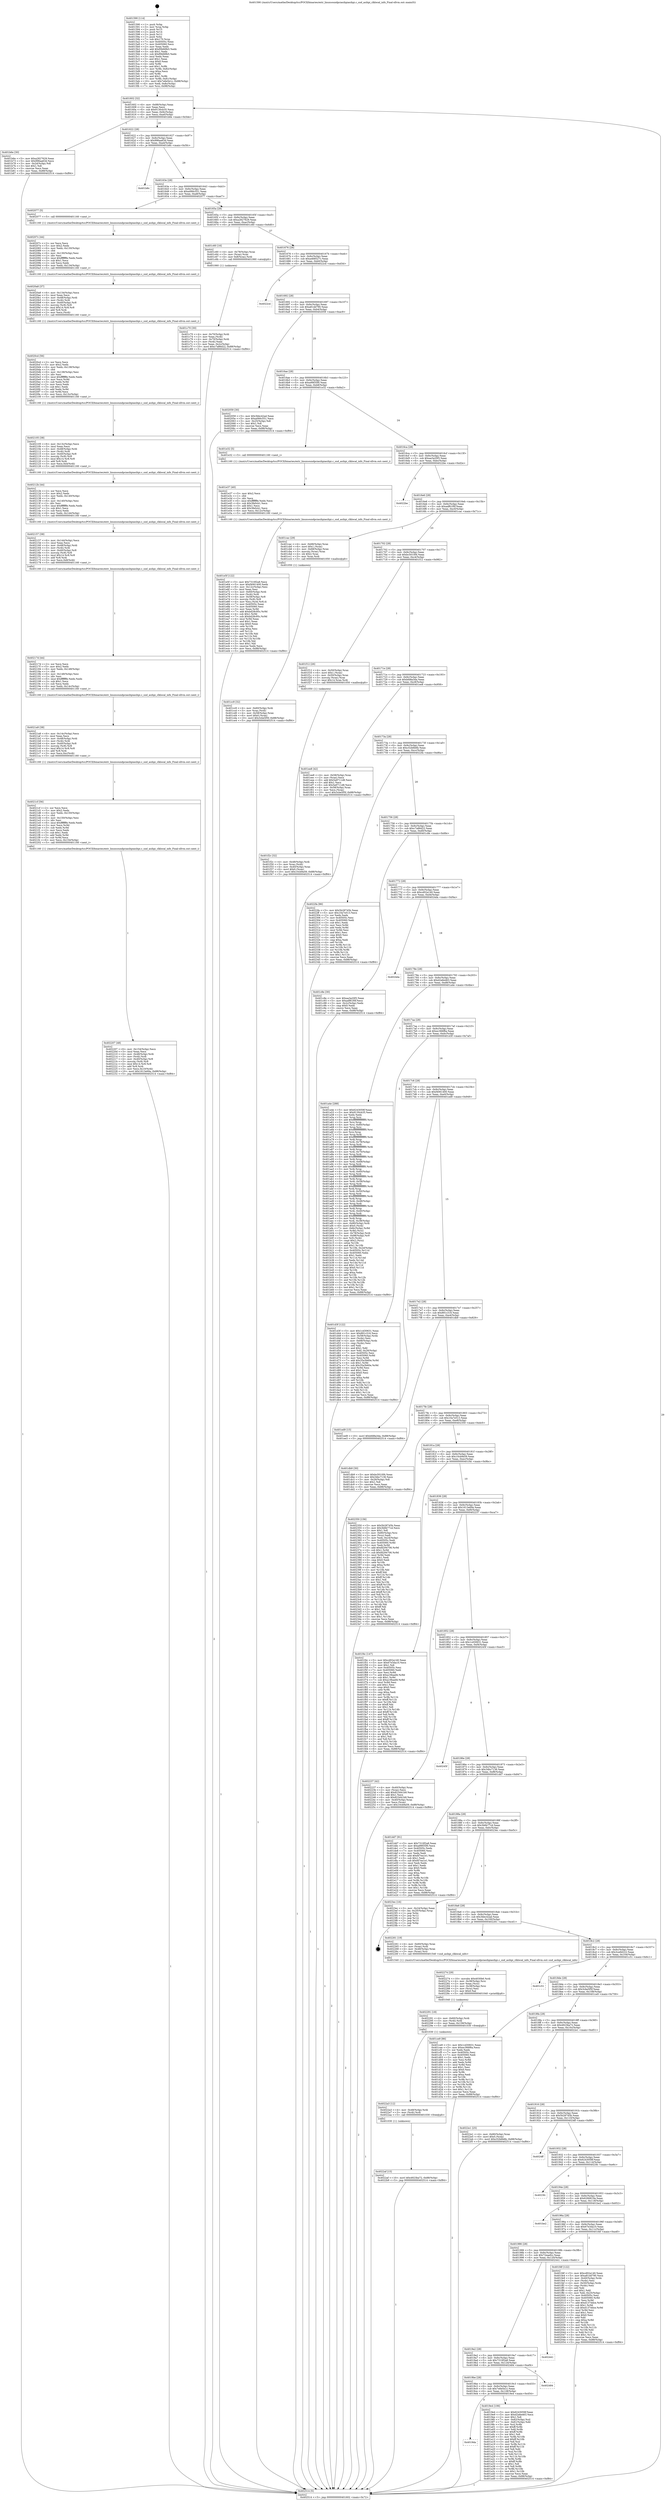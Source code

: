 digraph "0x401590" {
  label = "0x401590 (/mnt/c/Users/mathe/Desktop/tcc/POCII/binaries/extr_linuxsoundpciasihpiasihpi.c_snd_asihpi_clklocal_info_Final-ollvm.out::main(0))"
  labelloc = "t"
  node[shape=record]

  Entry [label="",width=0.3,height=0.3,shape=circle,fillcolor=black,style=filled]
  "0x401602" [label="{
     0x401602 [32]\l
     | [instrs]\l
     &nbsp;&nbsp;0x401602 \<+6\>: mov -0x88(%rbp),%eax\l
     &nbsp;&nbsp;0x401608 \<+2\>: mov %eax,%ecx\l
     &nbsp;&nbsp;0x40160a \<+6\>: sub $0x9130cb35,%ecx\l
     &nbsp;&nbsp;0x401610 \<+6\>: mov %eax,-0x9c(%rbp)\l
     &nbsp;&nbsp;0x401616 \<+6\>: mov %ecx,-0xa0(%rbp)\l
     &nbsp;&nbsp;0x40161c \<+6\>: je 0000000000401b6e \<main+0x5de\>\l
  }"]
  "0x401b6e" [label="{
     0x401b6e [30]\l
     | [instrs]\l
     &nbsp;&nbsp;0x401b6e \<+5\>: mov $0xa2827629,%eax\l
     &nbsp;&nbsp;0x401b73 \<+5\>: mov $0x996aa63d,%ecx\l
     &nbsp;&nbsp;0x401b78 \<+3\>: mov -0x2d(%rbp),%dl\l
     &nbsp;&nbsp;0x401b7b \<+3\>: test $0x1,%dl\l
     &nbsp;&nbsp;0x401b7e \<+3\>: cmovne %ecx,%eax\l
     &nbsp;&nbsp;0x401b81 \<+6\>: mov %eax,-0x88(%rbp)\l
     &nbsp;&nbsp;0x401b87 \<+5\>: jmp 0000000000402514 \<main+0xf84\>\l
  }"]
  "0x401622" [label="{
     0x401622 [28]\l
     | [instrs]\l
     &nbsp;&nbsp;0x401622 \<+5\>: jmp 0000000000401627 \<main+0x97\>\l
     &nbsp;&nbsp;0x401627 \<+6\>: mov -0x9c(%rbp),%eax\l
     &nbsp;&nbsp;0x40162d \<+5\>: sub $0x996aa63d,%eax\l
     &nbsp;&nbsp;0x401632 \<+6\>: mov %eax,-0xa4(%rbp)\l
     &nbsp;&nbsp;0x401638 \<+6\>: je 0000000000401b8c \<main+0x5fc\>\l
  }"]
  Exit [label="",width=0.3,height=0.3,shape=circle,fillcolor=black,style=filled,peripheries=2]
  "0x401b8c" [label="{
     0x401b8c\l
  }", style=dashed]
  "0x40163e" [label="{
     0x40163e [28]\l
     | [instrs]\l
     &nbsp;&nbsp;0x40163e \<+5\>: jmp 0000000000401643 \<main+0xb3\>\l
     &nbsp;&nbsp;0x401643 \<+6\>: mov -0x9c(%rbp),%eax\l
     &nbsp;&nbsp;0x401649 \<+5\>: sub $0xa066c551,%eax\l
     &nbsp;&nbsp;0x40164e \<+6\>: mov %eax,-0xa8(%rbp)\l
     &nbsp;&nbsp;0x401654 \<+6\>: je 0000000000402077 \<main+0xae7\>\l
  }"]
  "0x4022af" [label="{
     0x4022af [15]\l
     | [instrs]\l
     &nbsp;&nbsp;0x4022af \<+10\>: movl $0x4923ba72,-0x88(%rbp)\l
     &nbsp;&nbsp;0x4022b9 \<+5\>: jmp 0000000000402514 \<main+0xf84\>\l
  }"]
  "0x402077" [label="{
     0x402077 [5]\l
     | [instrs]\l
     &nbsp;&nbsp;0x402077 \<+5\>: call 0000000000401160 \<next_i\>\l
     | [calls]\l
     &nbsp;&nbsp;0x401160 \{1\} (/mnt/c/Users/mathe/Desktop/tcc/POCII/binaries/extr_linuxsoundpciasihpiasihpi.c_snd_asihpi_clklocal_info_Final-ollvm.out::next_i)\l
  }"]
  "0x40165a" [label="{
     0x40165a [28]\l
     | [instrs]\l
     &nbsp;&nbsp;0x40165a \<+5\>: jmp 000000000040165f \<main+0xcf\>\l
     &nbsp;&nbsp;0x40165f \<+6\>: mov -0x9c(%rbp),%eax\l
     &nbsp;&nbsp;0x401665 \<+5\>: sub $0xa2827629,%eax\l
     &nbsp;&nbsp;0x40166a \<+6\>: mov %eax,-0xac(%rbp)\l
     &nbsp;&nbsp;0x401670 \<+6\>: je 0000000000401c60 \<main+0x6d0\>\l
  }"]
  "0x4022a3" [label="{
     0x4022a3 [12]\l
     | [instrs]\l
     &nbsp;&nbsp;0x4022a3 \<+4\>: mov -0x48(%rbp),%rdi\l
     &nbsp;&nbsp;0x4022a7 \<+3\>: mov (%rdi),%rdi\l
     &nbsp;&nbsp;0x4022aa \<+5\>: call 0000000000401030 \<free@plt\>\l
     | [calls]\l
     &nbsp;&nbsp;0x401030 \{1\} (unknown)\l
  }"]
  "0x401c60" [label="{
     0x401c60 [16]\l
     | [instrs]\l
     &nbsp;&nbsp;0x401c60 \<+4\>: mov -0x78(%rbp),%rax\l
     &nbsp;&nbsp;0x401c64 \<+3\>: mov (%rax),%rax\l
     &nbsp;&nbsp;0x401c67 \<+4\>: mov 0x8(%rax),%rdi\l
     &nbsp;&nbsp;0x401c6b \<+5\>: call 0000000000401060 \<atoi@plt\>\l
     | [calls]\l
     &nbsp;&nbsp;0x401060 \{1\} (unknown)\l
  }"]
  "0x401676" [label="{
     0x401676 [28]\l
     | [instrs]\l
     &nbsp;&nbsp;0x401676 \<+5\>: jmp 000000000040167b \<main+0xeb\>\l
     &nbsp;&nbsp;0x40167b \<+6\>: mov -0x9c(%rbp),%eax\l
     &nbsp;&nbsp;0x401681 \<+5\>: sub $0xa468527c,%eax\l
     &nbsp;&nbsp;0x401686 \<+6\>: mov %eax,-0xb0(%rbp)\l
     &nbsp;&nbsp;0x40168c \<+6\>: je 00000000004022cd \<main+0xd3d\>\l
  }"]
  "0x402291" [label="{
     0x402291 [18]\l
     | [instrs]\l
     &nbsp;&nbsp;0x402291 \<+4\>: mov -0x60(%rbp),%rdi\l
     &nbsp;&nbsp;0x402295 \<+3\>: mov (%rdi),%rdi\l
     &nbsp;&nbsp;0x402298 \<+6\>: mov %eax,-0x158(%rbp)\l
     &nbsp;&nbsp;0x40229e \<+5\>: call 0000000000401030 \<free@plt\>\l
     | [calls]\l
     &nbsp;&nbsp;0x401030 \{1\} (unknown)\l
  }"]
  "0x4022cd" [label="{
     0x4022cd\l
  }", style=dashed]
  "0x401692" [label="{
     0x401692 [28]\l
     | [instrs]\l
     &nbsp;&nbsp;0x401692 \<+5\>: jmp 0000000000401697 \<main+0x107\>\l
     &nbsp;&nbsp;0x401697 \<+6\>: mov -0x9c(%rbp),%eax\l
     &nbsp;&nbsp;0x40169d \<+5\>: sub $0xa81dd790,%eax\l
     &nbsp;&nbsp;0x4016a2 \<+6\>: mov %eax,-0xb4(%rbp)\l
     &nbsp;&nbsp;0x4016a8 \<+6\>: je 0000000000402059 \<main+0xac9\>\l
  }"]
  "0x402274" [label="{
     0x402274 [29]\l
     | [instrs]\l
     &nbsp;&nbsp;0x402274 \<+10\>: movabs $0x4030b6,%rdi\l
     &nbsp;&nbsp;0x40227e \<+4\>: mov -0x38(%rbp),%rsi\l
     &nbsp;&nbsp;0x402282 \<+2\>: mov %eax,(%rsi)\l
     &nbsp;&nbsp;0x402284 \<+4\>: mov -0x38(%rbp),%rsi\l
     &nbsp;&nbsp;0x402288 \<+2\>: mov (%rsi),%esi\l
     &nbsp;&nbsp;0x40228a \<+2\>: mov $0x0,%al\l
     &nbsp;&nbsp;0x40228c \<+5\>: call 0000000000401040 \<printf@plt\>\l
     | [calls]\l
     &nbsp;&nbsp;0x401040 \{1\} (unknown)\l
  }"]
  "0x402059" [label="{
     0x402059 [30]\l
     | [instrs]\l
     &nbsp;&nbsp;0x402059 \<+5\>: mov $0x3bbc42ad,%eax\l
     &nbsp;&nbsp;0x40205e \<+5\>: mov $0xa066c551,%ecx\l
     &nbsp;&nbsp;0x402063 \<+3\>: mov -0x25(%rbp),%dl\l
     &nbsp;&nbsp;0x402066 \<+3\>: test $0x1,%dl\l
     &nbsp;&nbsp;0x402069 \<+3\>: cmovne %ecx,%eax\l
     &nbsp;&nbsp;0x40206c \<+6\>: mov %eax,-0x88(%rbp)\l
     &nbsp;&nbsp;0x402072 \<+5\>: jmp 0000000000402514 \<main+0xf84\>\l
  }"]
  "0x4016ae" [label="{
     0x4016ae [28]\l
     | [instrs]\l
     &nbsp;&nbsp;0x4016ae \<+5\>: jmp 00000000004016b3 \<main+0x123\>\l
     &nbsp;&nbsp;0x4016b3 \<+6\>: mov -0x9c(%rbp),%eax\l
     &nbsp;&nbsp;0x4016b9 \<+5\>: sub $0xa99f35f0,%eax\l
     &nbsp;&nbsp;0x4016be \<+6\>: mov %eax,-0xb8(%rbp)\l
     &nbsp;&nbsp;0x4016c4 \<+6\>: je 0000000000401e32 \<main+0x8a2\>\l
  }"]
  "0x402207" [label="{
     0x402207 [48]\l
     | [instrs]\l
     &nbsp;&nbsp;0x402207 \<+6\>: mov -0x154(%rbp),%ecx\l
     &nbsp;&nbsp;0x40220d \<+3\>: imul %eax,%ecx\l
     &nbsp;&nbsp;0x402210 \<+4\>: mov -0x48(%rbp),%rdi\l
     &nbsp;&nbsp;0x402214 \<+3\>: mov (%rdi),%rdi\l
     &nbsp;&nbsp;0x402217 \<+4\>: mov -0x40(%rbp),%r8\l
     &nbsp;&nbsp;0x40221b \<+3\>: movslq (%r8),%r8\l
     &nbsp;&nbsp;0x40221e \<+4\>: imul $0x14,%r8,%r8\l
     &nbsp;&nbsp;0x402222 \<+3\>: add %r8,%rdi\l
     &nbsp;&nbsp;0x402225 \<+3\>: mov %ecx,0x10(%rdi)\l
     &nbsp;&nbsp;0x402228 \<+10\>: movl $0x1613e69a,-0x88(%rbp)\l
     &nbsp;&nbsp;0x402232 \<+5\>: jmp 0000000000402514 \<main+0xf84\>\l
  }"]
  "0x401e32" [label="{
     0x401e32 [5]\l
     | [instrs]\l
     &nbsp;&nbsp;0x401e32 \<+5\>: call 0000000000401160 \<next_i\>\l
     | [calls]\l
     &nbsp;&nbsp;0x401160 \{1\} (/mnt/c/Users/mathe/Desktop/tcc/POCII/binaries/extr_linuxsoundpciasihpiasihpi.c_snd_asihpi_clklocal_info_Final-ollvm.out::next_i)\l
  }"]
  "0x4016ca" [label="{
     0x4016ca [28]\l
     | [instrs]\l
     &nbsp;&nbsp;0x4016ca \<+5\>: jmp 00000000004016cf \<main+0x13f\>\l
     &nbsp;&nbsp;0x4016cf \<+6\>: mov -0x9c(%rbp),%eax\l
     &nbsp;&nbsp;0x4016d5 \<+5\>: sub $0xaa3a20f3,%eax\l
     &nbsp;&nbsp;0x4016da \<+6\>: mov %eax,-0xbc(%rbp)\l
     &nbsp;&nbsp;0x4016e0 \<+6\>: je 00000000004022be \<main+0xd2e\>\l
  }"]
  "0x4021cf" [label="{
     0x4021cf [56]\l
     | [instrs]\l
     &nbsp;&nbsp;0x4021cf \<+2\>: xor %ecx,%ecx\l
     &nbsp;&nbsp;0x4021d1 \<+5\>: mov $0x2,%edx\l
     &nbsp;&nbsp;0x4021d6 \<+6\>: mov %edx,-0x150(%rbp)\l
     &nbsp;&nbsp;0x4021dc \<+1\>: cltd\l
     &nbsp;&nbsp;0x4021dd \<+6\>: mov -0x150(%rbp),%esi\l
     &nbsp;&nbsp;0x4021e3 \<+2\>: idiv %esi\l
     &nbsp;&nbsp;0x4021e5 \<+6\>: imul $0xfffffffe,%edx,%edx\l
     &nbsp;&nbsp;0x4021eb \<+3\>: mov %ecx,%r9d\l
     &nbsp;&nbsp;0x4021ee \<+3\>: sub %edx,%r9d\l
     &nbsp;&nbsp;0x4021f1 \<+2\>: mov %ecx,%edx\l
     &nbsp;&nbsp;0x4021f3 \<+3\>: sub $0x1,%edx\l
     &nbsp;&nbsp;0x4021f6 \<+3\>: add %edx,%r9d\l
     &nbsp;&nbsp;0x4021f9 \<+3\>: sub %r9d,%ecx\l
     &nbsp;&nbsp;0x4021fc \<+6\>: mov %ecx,-0x154(%rbp)\l
     &nbsp;&nbsp;0x402202 \<+5\>: call 0000000000401160 \<next_i\>\l
     | [calls]\l
     &nbsp;&nbsp;0x401160 \{1\} (/mnt/c/Users/mathe/Desktop/tcc/POCII/binaries/extr_linuxsoundpciasihpiasihpi.c_snd_asihpi_clklocal_info_Final-ollvm.out::next_i)\l
  }"]
  "0x4022be" [label="{
     0x4022be\l
  }", style=dashed]
  "0x4016e6" [label="{
     0x4016e6 [28]\l
     | [instrs]\l
     &nbsp;&nbsp;0x4016e6 \<+5\>: jmp 00000000004016eb \<main+0x15b\>\l
     &nbsp;&nbsp;0x4016eb \<+6\>: mov -0x9c(%rbp),%eax\l
     &nbsp;&nbsp;0x4016f1 \<+5\>: sub $0xadf61f0f,%eax\l
     &nbsp;&nbsp;0x4016f6 \<+6\>: mov %eax,-0xc0(%rbp)\l
     &nbsp;&nbsp;0x4016fc \<+6\>: je 0000000000401cac \<main+0x71c\>\l
  }"]
  "0x4021a9" [label="{
     0x4021a9 [38]\l
     | [instrs]\l
     &nbsp;&nbsp;0x4021a9 \<+6\>: mov -0x14c(%rbp),%ecx\l
     &nbsp;&nbsp;0x4021af \<+3\>: imul %eax,%ecx\l
     &nbsp;&nbsp;0x4021b2 \<+4\>: mov -0x48(%rbp),%rdi\l
     &nbsp;&nbsp;0x4021b6 \<+3\>: mov (%rdi),%rdi\l
     &nbsp;&nbsp;0x4021b9 \<+4\>: mov -0x40(%rbp),%r8\l
     &nbsp;&nbsp;0x4021bd \<+3\>: movslq (%r8),%r8\l
     &nbsp;&nbsp;0x4021c0 \<+4\>: imul $0x14,%r8,%r8\l
     &nbsp;&nbsp;0x4021c4 \<+3\>: add %r8,%rdi\l
     &nbsp;&nbsp;0x4021c7 \<+3\>: mov %ecx,0xc(%rdi)\l
     &nbsp;&nbsp;0x4021ca \<+5\>: call 0000000000401160 \<next_i\>\l
     | [calls]\l
     &nbsp;&nbsp;0x401160 \{1\} (/mnt/c/Users/mathe/Desktop/tcc/POCII/binaries/extr_linuxsoundpciasihpiasihpi.c_snd_asihpi_clklocal_info_Final-ollvm.out::next_i)\l
  }"]
  "0x401cac" [label="{
     0x401cac [29]\l
     | [instrs]\l
     &nbsp;&nbsp;0x401cac \<+4\>: mov -0x68(%rbp),%rax\l
     &nbsp;&nbsp;0x401cb0 \<+6\>: movl $0x1,(%rax)\l
     &nbsp;&nbsp;0x401cb6 \<+4\>: mov -0x68(%rbp),%rax\l
     &nbsp;&nbsp;0x401cba \<+3\>: movslq (%rax),%rax\l
     &nbsp;&nbsp;0x401cbd \<+4\>: shl $0x2,%rax\l
     &nbsp;&nbsp;0x401cc1 \<+3\>: mov %rax,%rdi\l
     &nbsp;&nbsp;0x401cc4 \<+5\>: call 0000000000401050 \<malloc@plt\>\l
     | [calls]\l
     &nbsp;&nbsp;0x401050 \{1\} (unknown)\l
  }"]
  "0x401702" [label="{
     0x401702 [28]\l
     | [instrs]\l
     &nbsp;&nbsp;0x401702 \<+5\>: jmp 0000000000401707 \<main+0x177\>\l
     &nbsp;&nbsp;0x401707 \<+6\>: mov -0x9c(%rbp),%eax\l
     &nbsp;&nbsp;0x40170d \<+5\>: sub $0xbc5010f4,%eax\l
     &nbsp;&nbsp;0x401712 \<+6\>: mov %eax,-0xc4(%rbp)\l
     &nbsp;&nbsp;0x401718 \<+6\>: je 0000000000401f12 \<main+0x982\>\l
  }"]
  "0x40217d" [label="{
     0x40217d [44]\l
     | [instrs]\l
     &nbsp;&nbsp;0x40217d \<+2\>: xor %ecx,%ecx\l
     &nbsp;&nbsp;0x40217f \<+5\>: mov $0x2,%edx\l
     &nbsp;&nbsp;0x402184 \<+6\>: mov %edx,-0x148(%rbp)\l
     &nbsp;&nbsp;0x40218a \<+1\>: cltd\l
     &nbsp;&nbsp;0x40218b \<+6\>: mov -0x148(%rbp),%esi\l
     &nbsp;&nbsp;0x402191 \<+2\>: idiv %esi\l
     &nbsp;&nbsp;0x402193 \<+6\>: imul $0xfffffffe,%edx,%edx\l
     &nbsp;&nbsp;0x402199 \<+3\>: sub $0x1,%ecx\l
     &nbsp;&nbsp;0x40219c \<+2\>: sub %ecx,%edx\l
     &nbsp;&nbsp;0x40219e \<+6\>: mov %edx,-0x14c(%rbp)\l
     &nbsp;&nbsp;0x4021a4 \<+5\>: call 0000000000401160 \<next_i\>\l
     | [calls]\l
     &nbsp;&nbsp;0x401160 \{1\} (/mnt/c/Users/mathe/Desktop/tcc/POCII/binaries/extr_linuxsoundpciasihpiasihpi.c_snd_asihpi_clklocal_info_Final-ollvm.out::next_i)\l
  }"]
  "0x401f12" [label="{
     0x401f12 [26]\l
     | [instrs]\l
     &nbsp;&nbsp;0x401f12 \<+4\>: mov -0x50(%rbp),%rax\l
     &nbsp;&nbsp;0x401f16 \<+6\>: movl $0x1,(%rax)\l
     &nbsp;&nbsp;0x401f1c \<+4\>: mov -0x50(%rbp),%rax\l
     &nbsp;&nbsp;0x401f20 \<+3\>: movslq (%rax),%rax\l
     &nbsp;&nbsp;0x401f23 \<+4\>: imul $0x14,%rax,%rdi\l
     &nbsp;&nbsp;0x401f27 \<+5\>: call 0000000000401050 \<malloc@plt\>\l
     | [calls]\l
     &nbsp;&nbsp;0x401050 \{1\} (unknown)\l
  }"]
  "0x40171e" [label="{
     0x40171e [28]\l
     | [instrs]\l
     &nbsp;&nbsp;0x40171e \<+5\>: jmp 0000000000401723 \<main+0x193\>\l
     &nbsp;&nbsp;0x401723 \<+6\>: mov -0x9c(%rbp),%eax\l
     &nbsp;&nbsp;0x401729 \<+5\>: sub $0xbfd8a3da,%eax\l
     &nbsp;&nbsp;0x40172e \<+6\>: mov %eax,-0xc8(%rbp)\l
     &nbsp;&nbsp;0x401734 \<+6\>: je 0000000000401ee8 \<main+0x958\>\l
  }"]
  "0x402157" [label="{
     0x402157 [38]\l
     | [instrs]\l
     &nbsp;&nbsp;0x402157 \<+6\>: mov -0x144(%rbp),%ecx\l
     &nbsp;&nbsp;0x40215d \<+3\>: imul %eax,%ecx\l
     &nbsp;&nbsp;0x402160 \<+4\>: mov -0x48(%rbp),%rdi\l
     &nbsp;&nbsp;0x402164 \<+3\>: mov (%rdi),%rdi\l
     &nbsp;&nbsp;0x402167 \<+4\>: mov -0x40(%rbp),%r8\l
     &nbsp;&nbsp;0x40216b \<+3\>: movslq (%r8),%r8\l
     &nbsp;&nbsp;0x40216e \<+4\>: imul $0x14,%r8,%r8\l
     &nbsp;&nbsp;0x402172 \<+3\>: add %r8,%rdi\l
     &nbsp;&nbsp;0x402175 \<+3\>: mov %ecx,0x8(%rdi)\l
     &nbsp;&nbsp;0x402178 \<+5\>: call 0000000000401160 \<next_i\>\l
     | [calls]\l
     &nbsp;&nbsp;0x401160 \{1\} (/mnt/c/Users/mathe/Desktop/tcc/POCII/binaries/extr_linuxsoundpciasihpiasihpi.c_snd_asihpi_clklocal_info_Final-ollvm.out::next_i)\l
  }"]
  "0x401ee8" [label="{
     0x401ee8 [42]\l
     | [instrs]\l
     &nbsp;&nbsp;0x401ee8 \<+4\>: mov -0x58(%rbp),%rax\l
     &nbsp;&nbsp;0x401eec \<+2\>: mov (%rax),%ecx\l
     &nbsp;&nbsp;0x401eee \<+6\>: add $0x5a9711d8,%ecx\l
     &nbsp;&nbsp;0x401ef4 \<+3\>: add $0x1,%ecx\l
     &nbsp;&nbsp;0x401ef7 \<+6\>: sub $0x5a9711d8,%ecx\l
     &nbsp;&nbsp;0x401efd \<+4\>: mov -0x58(%rbp),%rax\l
     &nbsp;&nbsp;0x401f01 \<+2\>: mov %ecx,(%rax)\l
     &nbsp;&nbsp;0x401f03 \<+10\>: movl $0x3cbe5f5f,-0x88(%rbp)\l
     &nbsp;&nbsp;0x401f0d \<+5\>: jmp 0000000000402514 \<main+0xf84\>\l
  }"]
  "0x40173a" [label="{
     0x40173a [28]\l
     | [instrs]\l
     &nbsp;&nbsp;0x40173a \<+5\>: jmp 000000000040173f \<main+0x1af\>\l
     &nbsp;&nbsp;0x40173f \<+6\>: mov -0x9c(%rbp),%eax\l
     &nbsp;&nbsp;0x401745 \<+5\>: sub $0xc52b6b6b,%eax\l
     &nbsp;&nbsp;0x40174a \<+6\>: mov %eax,-0xcc(%rbp)\l
     &nbsp;&nbsp;0x401750 \<+6\>: je 00000000004022fa \<main+0xd6a\>\l
  }"]
  "0x40212b" [label="{
     0x40212b [44]\l
     | [instrs]\l
     &nbsp;&nbsp;0x40212b \<+2\>: xor %ecx,%ecx\l
     &nbsp;&nbsp;0x40212d \<+5\>: mov $0x2,%edx\l
     &nbsp;&nbsp;0x402132 \<+6\>: mov %edx,-0x140(%rbp)\l
     &nbsp;&nbsp;0x402138 \<+1\>: cltd\l
     &nbsp;&nbsp;0x402139 \<+6\>: mov -0x140(%rbp),%esi\l
     &nbsp;&nbsp;0x40213f \<+2\>: idiv %esi\l
     &nbsp;&nbsp;0x402141 \<+6\>: imul $0xfffffffe,%edx,%edx\l
     &nbsp;&nbsp;0x402147 \<+3\>: sub $0x1,%ecx\l
     &nbsp;&nbsp;0x40214a \<+2\>: sub %ecx,%edx\l
     &nbsp;&nbsp;0x40214c \<+6\>: mov %edx,-0x144(%rbp)\l
     &nbsp;&nbsp;0x402152 \<+5\>: call 0000000000401160 \<next_i\>\l
     | [calls]\l
     &nbsp;&nbsp;0x401160 \{1\} (/mnt/c/Users/mathe/Desktop/tcc/POCII/binaries/extr_linuxsoundpciasihpiasihpi.c_snd_asihpi_clklocal_info_Final-ollvm.out::next_i)\l
  }"]
  "0x4022fa" [label="{
     0x4022fa [86]\l
     | [instrs]\l
     &nbsp;&nbsp;0x4022fa \<+5\>: mov $0x5b28745b,%eax\l
     &nbsp;&nbsp;0x4022ff \<+5\>: mov $0x10a7e513,%ecx\l
     &nbsp;&nbsp;0x402304 \<+2\>: xor %edx,%edx\l
     &nbsp;&nbsp;0x402306 \<+7\>: mov 0x40505c,%esi\l
     &nbsp;&nbsp;0x40230d \<+7\>: mov 0x405060,%edi\l
     &nbsp;&nbsp;0x402314 \<+3\>: sub $0x1,%edx\l
     &nbsp;&nbsp;0x402317 \<+3\>: mov %esi,%r8d\l
     &nbsp;&nbsp;0x40231a \<+3\>: add %edx,%r8d\l
     &nbsp;&nbsp;0x40231d \<+4\>: imul %r8d,%esi\l
     &nbsp;&nbsp;0x402321 \<+3\>: and $0x1,%esi\l
     &nbsp;&nbsp;0x402324 \<+3\>: cmp $0x0,%esi\l
     &nbsp;&nbsp;0x402327 \<+4\>: sete %r9b\l
     &nbsp;&nbsp;0x40232b \<+3\>: cmp $0xa,%edi\l
     &nbsp;&nbsp;0x40232e \<+4\>: setl %r10b\l
     &nbsp;&nbsp;0x402332 \<+3\>: mov %r9b,%r11b\l
     &nbsp;&nbsp;0x402335 \<+3\>: and %r10b,%r11b\l
     &nbsp;&nbsp;0x402338 \<+3\>: xor %r10b,%r9b\l
     &nbsp;&nbsp;0x40233b \<+3\>: or %r9b,%r11b\l
     &nbsp;&nbsp;0x40233e \<+4\>: test $0x1,%r11b\l
     &nbsp;&nbsp;0x402342 \<+3\>: cmovne %ecx,%eax\l
     &nbsp;&nbsp;0x402345 \<+6\>: mov %eax,-0x88(%rbp)\l
     &nbsp;&nbsp;0x40234b \<+5\>: jmp 0000000000402514 \<main+0xf84\>\l
  }"]
  "0x401756" [label="{
     0x401756 [28]\l
     | [instrs]\l
     &nbsp;&nbsp;0x401756 \<+5\>: jmp 000000000040175b \<main+0x1cb\>\l
     &nbsp;&nbsp;0x40175b \<+6\>: mov -0x9c(%rbp),%eax\l
     &nbsp;&nbsp;0x401761 \<+5\>: sub $0xc7a86d22,%eax\l
     &nbsp;&nbsp;0x401766 \<+6\>: mov %eax,-0xd0(%rbp)\l
     &nbsp;&nbsp;0x40176c \<+6\>: je 0000000000401c8e \<main+0x6fe\>\l
  }"]
  "0x402105" [label="{
     0x402105 [38]\l
     | [instrs]\l
     &nbsp;&nbsp;0x402105 \<+6\>: mov -0x13c(%rbp),%ecx\l
     &nbsp;&nbsp;0x40210b \<+3\>: imul %eax,%ecx\l
     &nbsp;&nbsp;0x40210e \<+4\>: mov -0x48(%rbp),%rdi\l
     &nbsp;&nbsp;0x402112 \<+3\>: mov (%rdi),%rdi\l
     &nbsp;&nbsp;0x402115 \<+4\>: mov -0x40(%rbp),%r8\l
     &nbsp;&nbsp;0x402119 \<+3\>: movslq (%r8),%r8\l
     &nbsp;&nbsp;0x40211c \<+4\>: imul $0x14,%r8,%r8\l
     &nbsp;&nbsp;0x402120 \<+3\>: add %r8,%rdi\l
     &nbsp;&nbsp;0x402123 \<+3\>: mov %ecx,0x4(%rdi)\l
     &nbsp;&nbsp;0x402126 \<+5\>: call 0000000000401160 \<next_i\>\l
     | [calls]\l
     &nbsp;&nbsp;0x401160 \{1\} (/mnt/c/Users/mathe/Desktop/tcc/POCII/binaries/extr_linuxsoundpciasihpiasihpi.c_snd_asihpi_clklocal_info_Final-ollvm.out::next_i)\l
  }"]
  "0x401c8e" [label="{
     0x401c8e [30]\l
     | [instrs]\l
     &nbsp;&nbsp;0x401c8e \<+5\>: mov $0xaa3a20f3,%eax\l
     &nbsp;&nbsp;0x401c93 \<+5\>: mov $0xadf61f0f,%ecx\l
     &nbsp;&nbsp;0x401c98 \<+3\>: mov -0x2c(%rbp),%edx\l
     &nbsp;&nbsp;0x401c9b \<+3\>: cmp $0x0,%edx\l
     &nbsp;&nbsp;0x401c9e \<+3\>: cmove %ecx,%eax\l
     &nbsp;&nbsp;0x401ca1 \<+6\>: mov %eax,-0x88(%rbp)\l
     &nbsp;&nbsp;0x401ca7 \<+5\>: jmp 0000000000402514 \<main+0xf84\>\l
  }"]
  "0x401772" [label="{
     0x401772 [28]\l
     | [instrs]\l
     &nbsp;&nbsp;0x401772 \<+5\>: jmp 0000000000401777 \<main+0x1e7\>\l
     &nbsp;&nbsp;0x401777 \<+6\>: mov -0x9c(%rbp),%eax\l
     &nbsp;&nbsp;0x40177d \<+5\>: sub $0xcd02a140,%eax\l
     &nbsp;&nbsp;0x401782 \<+6\>: mov %eax,-0xd4(%rbp)\l
     &nbsp;&nbsp;0x401788 \<+6\>: je 00000000004024da \<main+0xf4a\>\l
  }"]
  "0x4020cd" [label="{
     0x4020cd [56]\l
     | [instrs]\l
     &nbsp;&nbsp;0x4020cd \<+2\>: xor %ecx,%ecx\l
     &nbsp;&nbsp;0x4020cf \<+5\>: mov $0x2,%edx\l
     &nbsp;&nbsp;0x4020d4 \<+6\>: mov %edx,-0x138(%rbp)\l
     &nbsp;&nbsp;0x4020da \<+1\>: cltd\l
     &nbsp;&nbsp;0x4020db \<+6\>: mov -0x138(%rbp),%esi\l
     &nbsp;&nbsp;0x4020e1 \<+2\>: idiv %esi\l
     &nbsp;&nbsp;0x4020e3 \<+6\>: imul $0xfffffffe,%edx,%edx\l
     &nbsp;&nbsp;0x4020e9 \<+3\>: mov %ecx,%r9d\l
     &nbsp;&nbsp;0x4020ec \<+3\>: sub %edx,%r9d\l
     &nbsp;&nbsp;0x4020ef \<+2\>: mov %ecx,%edx\l
     &nbsp;&nbsp;0x4020f1 \<+3\>: sub $0x1,%edx\l
     &nbsp;&nbsp;0x4020f4 \<+3\>: add %edx,%r9d\l
     &nbsp;&nbsp;0x4020f7 \<+3\>: sub %r9d,%ecx\l
     &nbsp;&nbsp;0x4020fa \<+6\>: mov %ecx,-0x13c(%rbp)\l
     &nbsp;&nbsp;0x402100 \<+5\>: call 0000000000401160 \<next_i\>\l
     | [calls]\l
     &nbsp;&nbsp;0x401160 \{1\} (/mnt/c/Users/mathe/Desktop/tcc/POCII/binaries/extr_linuxsoundpciasihpiasihpi.c_snd_asihpi_clklocal_info_Final-ollvm.out::next_i)\l
  }"]
  "0x4024da" [label="{
     0x4024da\l
  }", style=dashed]
  "0x40178e" [label="{
     0x40178e [28]\l
     | [instrs]\l
     &nbsp;&nbsp;0x40178e \<+5\>: jmp 0000000000401793 \<main+0x203\>\l
     &nbsp;&nbsp;0x401793 \<+6\>: mov -0x9c(%rbp),%eax\l
     &nbsp;&nbsp;0x401799 \<+5\>: sub $0xd2a6e463,%eax\l
     &nbsp;&nbsp;0x40179e \<+6\>: mov %eax,-0xd8(%rbp)\l
     &nbsp;&nbsp;0x4017a4 \<+6\>: je 0000000000401a4e \<main+0x4be\>\l
  }"]
  "0x4020a8" [label="{
     0x4020a8 [37]\l
     | [instrs]\l
     &nbsp;&nbsp;0x4020a8 \<+6\>: mov -0x134(%rbp),%ecx\l
     &nbsp;&nbsp;0x4020ae \<+3\>: imul %eax,%ecx\l
     &nbsp;&nbsp;0x4020b1 \<+4\>: mov -0x48(%rbp),%rdi\l
     &nbsp;&nbsp;0x4020b5 \<+3\>: mov (%rdi),%rdi\l
     &nbsp;&nbsp;0x4020b8 \<+4\>: mov -0x40(%rbp),%r8\l
     &nbsp;&nbsp;0x4020bc \<+3\>: movslq (%r8),%r8\l
     &nbsp;&nbsp;0x4020bf \<+4\>: imul $0x14,%r8,%r8\l
     &nbsp;&nbsp;0x4020c3 \<+3\>: add %r8,%rdi\l
     &nbsp;&nbsp;0x4020c6 \<+2\>: mov %ecx,(%rdi)\l
     &nbsp;&nbsp;0x4020c8 \<+5\>: call 0000000000401160 \<next_i\>\l
     | [calls]\l
     &nbsp;&nbsp;0x401160 \{1\} (/mnt/c/Users/mathe/Desktop/tcc/POCII/binaries/extr_linuxsoundpciasihpiasihpi.c_snd_asihpi_clklocal_info_Final-ollvm.out::next_i)\l
  }"]
  "0x401a4e" [label="{
     0x401a4e [288]\l
     | [instrs]\l
     &nbsp;&nbsp;0x401a4e \<+5\>: mov $0x6243059f,%eax\l
     &nbsp;&nbsp;0x401a53 \<+5\>: mov $0x9130cb35,%ecx\l
     &nbsp;&nbsp;0x401a58 \<+2\>: xor %edx,%edx\l
     &nbsp;&nbsp;0x401a5a \<+3\>: mov %rsp,%rsi\l
     &nbsp;&nbsp;0x401a5d \<+4\>: add $0xfffffffffffffff0,%rsi\l
     &nbsp;&nbsp;0x401a61 \<+3\>: mov %rsi,%rsp\l
     &nbsp;&nbsp;0x401a64 \<+4\>: mov %rsi,-0x80(%rbp)\l
     &nbsp;&nbsp;0x401a68 \<+3\>: mov %rsp,%rsi\l
     &nbsp;&nbsp;0x401a6b \<+4\>: add $0xfffffffffffffff0,%rsi\l
     &nbsp;&nbsp;0x401a6f \<+3\>: mov %rsi,%rsp\l
     &nbsp;&nbsp;0x401a72 \<+3\>: mov %rsp,%rdi\l
     &nbsp;&nbsp;0x401a75 \<+4\>: add $0xfffffffffffffff0,%rdi\l
     &nbsp;&nbsp;0x401a79 \<+3\>: mov %rdi,%rsp\l
     &nbsp;&nbsp;0x401a7c \<+4\>: mov %rdi,-0x78(%rbp)\l
     &nbsp;&nbsp;0x401a80 \<+3\>: mov %rsp,%rdi\l
     &nbsp;&nbsp;0x401a83 \<+4\>: add $0xfffffffffffffff0,%rdi\l
     &nbsp;&nbsp;0x401a87 \<+3\>: mov %rdi,%rsp\l
     &nbsp;&nbsp;0x401a8a \<+4\>: mov %rdi,-0x70(%rbp)\l
     &nbsp;&nbsp;0x401a8e \<+3\>: mov %rsp,%rdi\l
     &nbsp;&nbsp;0x401a91 \<+4\>: add $0xfffffffffffffff0,%rdi\l
     &nbsp;&nbsp;0x401a95 \<+3\>: mov %rdi,%rsp\l
     &nbsp;&nbsp;0x401a98 \<+4\>: mov %rdi,-0x68(%rbp)\l
     &nbsp;&nbsp;0x401a9c \<+3\>: mov %rsp,%rdi\l
     &nbsp;&nbsp;0x401a9f \<+4\>: add $0xfffffffffffffff0,%rdi\l
     &nbsp;&nbsp;0x401aa3 \<+3\>: mov %rdi,%rsp\l
     &nbsp;&nbsp;0x401aa6 \<+4\>: mov %rdi,-0x60(%rbp)\l
     &nbsp;&nbsp;0x401aaa \<+3\>: mov %rsp,%rdi\l
     &nbsp;&nbsp;0x401aad \<+4\>: add $0xfffffffffffffff0,%rdi\l
     &nbsp;&nbsp;0x401ab1 \<+3\>: mov %rdi,%rsp\l
     &nbsp;&nbsp;0x401ab4 \<+4\>: mov %rdi,-0x58(%rbp)\l
     &nbsp;&nbsp;0x401ab8 \<+3\>: mov %rsp,%rdi\l
     &nbsp;&nbsp;0x401abb \<+4\>: add $0xfffffffffffffff0,%rdi\l
     &nbsp;&nbsp;0x401abf \<+3\>: mov %rdi,%rsp\l
     &nbsp;&nbsp;0x401ac2 \<+4\>: mov %rdi,-0x50(%rbp)\l
     &nbsp;&nbsp;0x401ac6 \<+3\>: mov %rsp,%rdi\l
     &nbsp;&nbsp;0x401ac9 \<+4\>: add $0xfffffffffffffff0,%rdi\l
     &nbsp;&nbsp;0x401acd \<+3\>: mov %rdi,%rsp\l
     &nbsp;&nbsp;0x401ad0 \<+4\>: mov %rdi,-0x48(%rbp)\l
     &nbsp;&nbsp;0x401ad4 \<+3\>: mov %rsp,%rdi\l
     &nbsp;&nbsp;0x401ad7 \<+4\>: add $0xfffffffffffffff0,%rdi\l
     &nbsp;&nbsp;0x401adb \<+3\>: mov %rdi,%rsp\l
     &nbsp;&nbsp;0x401ade \<+4\>: mov %rdi,-0x40(%rbp)\l
     &nbsp;&nbsp;0x401ae2 \<+3\>: mov %rsp,%rdi\l
     &nbsp;&nbsp;0x401ae5 \<+4\>: add $0xfffffffffffffff0,%rdi\l
     &nbsp;&nbsp;0x401ae9 \<+3\>: mov %rdi,%rsp\l
     &nbsp;&nbsp;0x401aec \<+4\>: mov %rdi,-0x38(%rbp)\l
     &nbsp;&nbsp;0x401af0 \<+4\>: mov -0x80(%rbp),%rdi\l
     &nbsp;&nbsp;0x401af4 \<+6\>: movl $0x0,(%rdi)\l
     &nbsp;&nbsp;0x401afa \<+7\>: mov -0x8c(%rbp),%r8d\l
     &nbsp;&nbsp;0x401b01 \<+3\>: mov %r8d,(%rsi)\l
     &nbsp;&nbsp;0x401b04 \<+4\>: mov -0x78(%rbp),%rdi\l
     &nbsp;&nbsp;0x401b08 \<+7\>: mov -0x98(%rbp),%r9\l
     &nbsp;&nbsp;0x401b0f \<+3\>: mov %r9,(%rdi)\l
     &nbsp;&nbsp;0x401b12 \<+3\>: cmpl $0x2,(%rsi)\l
     &nbsp;&nbsp;0x401b15 \<+4\>: setne %r10b\l
     &nbsp;&nbsp;0x401b19 \<+4\>: and $0x1,%r10b\l
     &nbsp;&nbsp;0x401b1d \<+4\>: mov %r10b,-0x2d(%rbp)\l
     &nbsp;&nbsp;0x401b21 \<+8\>: mov 0x40505c,%r11d\l
     &nbsp;&nbsp;0x401b29 \<+7\>: mov 0x405060,%ebx\l
     &nbsp;&nbsp;0x401b30 \<+3\>: sub $0x1,%edx\l
     &nbsp;&nbsp;0x401b33 \<+3\>: mov %r11d,%r14d\l
     &nbsp;&nbsp;0x401b36 \<+3\>: add %edx,%r14d\l
     &nbsp;&nbsp;0x401b39 \<+4\>: imul %r14d,%r11d\l
     &nbsp;&nbsp;0x401b3d \<+4\>: and $0x1,%r11d\l
     &nbsp;&nbsp;0x401b41 \<+4\>: cmp $0x0,%r11d\l
     &nbsp;&nbsp;0x401b45 \<+4\>: sete %r10b\l
     &nbsp;&nbsp;0x401b49 \<+3\>: cmp $0xa,%ebx\l
     &nbsp;&nbsp;0x401b4c \<+4\>: setl %r15b\l
     &nbsp;&nbsp;0x401b50 \<+3\>: mov %r10b,%r12b\l
     &nbsp;&nbsp;0x401b53 \<+3\>: and %r15b,%r12b\l
     &nbsp;&nbsp;0x401b56 \<+3\>: xor %r15b,%r10b\l
     &nbsp;&nbsp;0x401b59 \<+3\>: or %r10b,%r12b\l
     &nbsp;&nbsp;0x401b5c \<+4\>: test $0x1,%r12b\l
     &nbsp;&nbsp;0x401b60 \<+3\>: cmovne %ecx,%eax\l
     &nbsp;&nbsp;0x401b63 \<+6\>: mov %eax,-0x88(%rbp)\l
     &nbsp;&nbsp;0x401b69 \<+5\>: jmp 0000000000402514 \<main+0xf84\>\l
  }"]
  "0x4017aa" [label="{
     0x4017aa [28]\l
     | [instrs]\l
     &nbsp;&nbsp;0x4017aa \<+5\>: jmp 00000000004017af \<main+0x21f\>\l
     &nbsp;&nbsp;0x4017af \<+6\>: mov -0x9c(%rbp),%eax\l
     &nbsp;&nbsp;0x4017b5 \<+5\>: sub $0xec366f6a,%eax\l
     &nbsp;&nbsp;0x4017ba \<+6\>: mov %eax,-0xdc(%rbp)\l
     &nbsp;&nbsp;0x4017c0 \<+6\>: je 0000000000401d3f \<main+0x7af\>\l
  }"]
  "0x40207c" [label="{
     0x40207c [44]\l
     | [instrs]\l
     &nbsp;&nbsp;0x40207c \<+2\>: xor %ecx,%ecx\l
     &nbsp;&nbsp;0x40207e \<+5\>: mov $0x2,%edx\l
     &nbsp;&nbsp;0x402083 \<+6\>: mov %edx,-0x130(%rbp)\l
     &nbsp;&nbsp;0x402089 \<+1\>: cltd\l
     &nbsp;&nbsp;0x40208a \<+6\>: mov -0x130(%rbp),%esi\l
     &nbsp;&nbsp;0x402090 \<+2\>: idiv %esi\l
     &nbsp;&nbsp;0x402092 \<+6\>: imul $0xfffffffe,%edx,%edx\l
     &nbsp;&nbsp;0x402098 \<+3\>: sub $0x1,%ecx\l
     &nbsp;&nbsp;0x40209b \<+2\>: sub %ecx,%edx\l
     &nbsp;&nbsp;0x40209d \<+6\>: mov %edx,-0x134(%rbp)\l
     &nbsp;&nbsp;0x4020a3 \<+5\>: call 0000000000401160 \<next_i\>\l
     | [calls]\l
     &nbsp;&nbsp;0x401160 \{1\} (/mnt/c/Users/mathe/Desktop/tcc/POCII/binaries/extr_linuxsoundpciasihpiasihpi.c_snd_asihpi_clklocal_info_Final-ollvm.out::next_i)\l
  }"]
  "0x401d3f" [label="{
     0x401d3f [122]\l
     | [instrs]\l
     &nbsp;&nbsp;0x401d3f \<+5\>: mov $0x1cd30631,%eax\l
     &nbsp;&nbsp;0x401d44 \<+5\>: mov $0x891c316,%ecx\l
     &nbsp;&nbsp;0x401d49 \<+4\>: mov -0x58(%rbp),%rdx\l
     &nbsp;&nbsp;0x401d4d \<+2\>: mov (%rdx),%esi\l
     &nbsp;&nbsp;0x401d4f \<+4\>: mov -0x68(%rbp),%rdx\l
     &nbsp;&nbsp;0x401d53 \<+2\>: cmp (%rdx),%esi\l
     &nbsp;&nbsp;0x401d55 \<+4\>: setl %dil\l
     &nbsp;&nbsp;0x401d59 \<+4\>: and $0x1,%dil\l
     &nbsp;&nbsp;0x401d5d \<+4\>: mov %dil,-0x26(%rbp)\l
     &nbsp;&nbsp;0x401d61 \<+7\>: mov 0x40505c,%esi\l
     &nbsp;&nbsp;0x401d68 \<+8\>: mov 0x405060,%r8d\l
     &nbsp;&nbsp;0x401d70 \<+3\>: mov %esi,%r9d\l
     &nbsp;&nbsp;0x401d73 \<+7\>: add $0x35a3b60e,%r9d\l
     &nbsp;&nbsp;0x401d7a \<+4\>: sub $0x1,%r9d\l
     &nbsp;&nbsp;0x401d7e \<+7\>: sub $0x35a3b60e,%r9d\l
     &nbsp;&nbsp;0x401d85 \<+4\>: imul %r9d,%esi\l
     &nbsp;&nbsp;0x401d89 \<+3\>: and $0x1,%esi\l
     &nbsp;&nbsp;0x401d8c \<+3\>: cmp $0x0,%esi\l
     &nbsp;&nbsp;0x401d8f \<+4\>: sete %dil\l
     &nbsp;&nbsp;0x401d93 \<+4\>: cmp $0xa,%r8d\l
     &nbsp;&nbsp;0x401d97 \<+4\>: setl %r10b\l
     &nbsp;&nbsp;0x401d9b \<+3\>: mov %dil,%r11b\l
     &nbsp;&nbsp;0x401d9e \<+3\>: and %r10b,%r11b\l
     &nbsp;&nbsp;0x401da1 \<+3\>: xor %r10b,%dil\l
     &nbsp;&nbsp;0x401da4 \<+3\>: or %dil,%r11b\l
     &nbsp;&nbsp;0x401da7 \<+4\>: test $0x1,%r11b\l
     &nbsp;&nbsp;0x401dab \<+3\>: cmovne %ecx,%eax\l
     &nbsp;&nbsp;0x401dae \<+6\>: mov %eax,-0x88(%rbp)\l
     &nbsp;&nbsp;0x401db4 \<+5\>: jmp 0000000000402514 \<main+0xf84\>\l
  }"]
  "0x4017c6" [label="{
     0x4017c6 [28]\l
     | [instrs]\l
     &nbsp;&nbsp;0x4017c6 \<+5\>: jmp 00000000004017cb \<main+0x23b\>\l
     &nbsp;&nbsp;0x4017cb \<+6\>: mov -0x9c(%rbp),%eax\l
     &nbsp;&nbsp;0x4017d1 \<+5\>: sub $0xf4061400,%eax\l
     &nbsp;&nbsp;0x4017d6 \<+6\>: mov %eax,-0xe0(%rbp)\l
     &nbsp;&nbsp;0x4017dc \<+6\>: je 0000000000401ed9 \<main+0x949\>\l
  }"]
  "0x401f2c" [label="{
     0x401f2c [32]\l
     | [instrs]\l
     &nbsp;&nbsp;0x401f2c \<+4\>: mov -0x48(%rbp),%rdi\l
     &nbsp;&nbsp;0x401f30 \<+3\>: mov %rax,(%rdi)\l
     &nbsp;&nbsp;0x401f33 \<+4\>: mov -0x40(%rbp),%rax\l
     &nbsp;&nbsp;0x401f37 \<+6\>: movl $0x0,(%rax)\l
     &nbsp;&nbsp;0x401f3d \<+10\>: movl $0x10cb9a59,-0x88(%rbp)\l
     &nbsp;&nbsp;0x401f47 \<+5\>: jmp 0000000000402514 \<main+0xf84\>\l
  }"]
  "0x401ed9" [label="{
     0x401ed9 [15]\l
     | [instrs]\l
     &nbsp;&nbsp;0x401ed9 \<+10\>: movl $0xbfd8a3da,-0x88(%rbp)\l
     &nbsp;&nbsp;0x401ee3 \<+5\>: jmp 0000000000402514 \<main+0xf84\>\l
  }"]
  "0x4017e2" [label="{
     0x4017e2 [28]\l
     | [instrs]\l
     &nbsp;&nbsp;0x4017e2 \<+5\>: jmp 00000000004017e7 \<main+0x257\>\l
     &nbsp;&nbsp;0x4017e7 \<+6\>: mov -0x9c(%rbp),%eax\l
     &nbsp;&nbsp;0x4017ed \<+5\>: sub $0x891c316,%eax\l
     &nbsp;&nbsp;0x4017f2 \<+6\>: mov %eax,-0xe4(%rbp)\l
     &nbsp;&nbsp;0x4017f8 \<+6\>: je 0000000000401db9 \<main+0x829\>\l
  }"]
  "0x401e5f" [label="{
     0x401e5f [122]\l
     | [instrs]\l
     &nbsp;&nbsp;0x401e5f \<+5\>: mov $0x7310f2a8,%ecx\l
     &nbsp;&nbsp;0x401e64 \<+5\>: mov $0xf4061400,%edx\l
     &nbsp;&nbsp;0x401e69 \<+6\>: mov -0x12c(%rbp),%esi\l
     &nbsp;&nbsp;0x401e6f \<+3\>: imul %eax,%esi\l
     &nbsp;&nbsp;0x401e72 \<+4\>: mov -0x60(%rbp),%rdi\l
     &nbsp;&nbsp;0x401e76 \<+3\>: mov (%rdi),%rdi\l
     &nbsp;&nbsp;0x401e79 \<+4\>: mov -0x58(%rbp),%r8\l
     &nbsp;&nbsp;0x401e7d \<+3\>: movslq (%r8),%r8\l
     &nbsp;&nbsp;0x401e80 \<+4\>: mov %esi,(%rdi,%r8,4)\l
     &nbsp;&nbsp;0x401e84 \<+7\>: mov 0x40505c,%eax\l
     &nbsp;&nbsp;0x401e8b \<+7\>: mov 0x405060,%esi\l
     &nbsp;&nbsp;0x401e92 \<+3\>: mov %eax,%r9d\l
     &nbsp;&nbsp;0x401e95 \<+7\>: add $0xbd28c95c,%r9d\l
     &nbsp;&nbsp;0x401e9c \<+4\>: sub $0x1,%r9d\l
     &nbsp;&nbsp;0x401ea0 \<+7\>: sub $0xbd28c95c,%r9d\l
     &nbsp;&nbsp;0x401ea7 \<+4\>: imul %r9d,%eax\l
     &nbsp;&nbsp;0x401eab \<+3\>: and $0x1,%eax\l
     &nbsp;&nbsp;0x401eae \<+3\>: cmp $0x0,%eax\l
     &nbsp;&nbsp;0x401eb1 \<+4\>: sete %r10b\l
     &nbsp;&nbsp;0x401eb5 \<+3\>: cmp $0xa,%esi\l
     &nbsp;&nbsp;0x401eb8 \<+4\>: setl %r11b\l
     &nbsp;&nbsp;0x401ebc \<+3\>: mov %r10b,%bl\l
     &nbsp;&nbsp;0x401ebf \<+3\>: and %r11b,%bl\l
     &nbsp;&nbsp;0x401ec2 \<+3\>: xor %r11b,%r10b\l
     &nbsp;&nbsp;0x401ec5 \<+3\>: or %r10b,%bl\l
     &nbsp;&nbsp;0x401ec8 \<+3\>: test $0x1,%bl\l
     &nbsp;&nbsp;0x401ecb \<+3\>: cmovne %edx,%ecx\l
     &nbsp;&nbsp;0x401ece \<+6\>: mov %ecx,-0x88(%rbp)\l
     &nbsp;&nbsp;0x401ed4 \<+5\>: jmp 0000000000402514 \<main+0xf84\>\l
  }"]
  "0x401db9" [label="{
     0x401db9 [30]\l
     | [instrs]\l
     &nbsp;&nbsp;0x401db9 \<+5\>: mov $0xbc5010f4,%eax\l
     &nbsp;&nbsp;0x401dbe \<+5\>: mov $0x34bc7136,%ecx\l
     &nbsp;&nbsp;0x401dc3 \<+3\>: mov -0x26(%rbp),%dl\l
     &nbsp;&nbsp;0x401dc6 \<+3\>: test $0x1,%dl\l
     &nbsp;&nbsp;0x401dc9 \<+3\>: cmovne %ecx,%eax\l
     &nbsp;&nbsp;0x401dcc \<+6\>: mov %eax,-0x88(%rbp)\l
     &nbsp;&nbsp;0x401dd2 \<+5\>: jmp 0000000000402514 \<main+0xf84\>\l
  }"]
  "0x4017fe" [label="{
     0x4017fe [28]\l
     | [instrs]\l
     &nbsp;&nbsp;0x4017fe \<+5\>: jmp 0000000000401803 \<main+0x273\>\l
     &nbsp;&nbsp;0x401803 \<+6\>: mov -0x9c(%rbp),%eax\l
     &nbsp;&nbsp;0x401809 \<+5\>: sub $0x10a7e513,%eax\l
     &nbsp;&nbsp;0x40180e \<+6\>: mov %eax,-0xe8(%rbp)\l
     &nbsp;&nbsp;0x401814 \<+6\>: je 0000000000402350 \<main+0xdc0\>\l
  }"]
  "0x401e37" [label="{
     0x401e37 [40]\l
     | [instrs]\l
     &nbsp;&nbsp;0x401e37 \<+5\>: mov $0x2,%ecx\l
     &nbsp;&nbsp;0x401e3c \<+1\>: cltd\l
     &nbsp;&nbsp;0x401e3d \<+2\>: idiv %ecx\l
     &nbsp;&nbsp;0x401e3f \<+6\>: imul $0xfffffffe,%edx,%ecx\l
     &nbsp;&nbsp;0x401e45 \<+6\>: sub $0x3fe0cb1,%ecx\l
     &nbsp;&nbsp;0x401e4b \<+3\>: add $0x1,%ecx\l
     &nbsp;&nbsp;0x401e4e \<+6\>: add $0x3fe0cb1,%ecx\l
     &nbsp;&nbsp;0x401e54 \<+6\>: mov %ecx,-0x12c(%rbp)\l
     &nbsp;&nbsp;0x401e5a \<+5\>: call 0000000000401160 \<next_i\>\l
     | [calls]\l
     &nbsp;&nbsp;0x401160 \{1\} (/mnt/c/Users/mathe/Desktop/tcc/POCII/binaries/extr_linuxsoundpciasihpiasihpi.c_snd_asihpi_clklocal_info_Final-ollvm.out::next_i)\l
  }"]
  "0x402350" [label="{
     0x402350 [156]\l
     | [instrs]\l
     &nbsp;&nbsp;0x402350 \<+5\>: mov $0x5b28745b,%eax\l
     &nbsp;&nbsp;0x402355 \<+5\>: mov $0x3b6b77cd,%ecx\l
     &nbsp;&nbsp;0x40235a \<+2\>: mov $0x1,%dl\l
     &nbsp;&nbsp;0x40235c \<+4\>: mov -0x80(%rbp),%rsi\l
     &nbsp;&nbsp;0x402360 \<+2\>: mov (%rsi),%edi\l
     &nbsp;&nbsp;0x402362 \<+3\>: mov %edi,-0x24(%rbp)\l
     &nbsp;&nbsp;0x402365 \<+7\>: mov 0x40505c,%edi\l
     &nbsp;&nbsp;0x40236c \<+8\>: mov 0x405060,%r8d\l
     &nbsp;&nbsp;0x402374 \<+3\>: mov %edi,%r9d\l
     &nbsp;&nbsp;0x402377 \<+7\>: add $0xfd294706,%r9d\l
     &nbsp;&nbsp;0x40237e \<+4\>: sub $0x1,%r9d\l
     &nbsp;&nbsp;0x402382 \<+7\>: sub $0xfd294706,%r9d\l
     &nbsp;&nbsp;0x402389 \<+4\>: imul %r9d,%edi\l
     &nbsp;&nbsp;0x40238d \<+3\>: and $0x1,%edi\l
     &nbsp;&nbsp;0x402390 \<+3\>: cmp $0x0,%edi\l
     &nbsp;&nbsp;0x402393 \<+4\>: sete %r10b\l
     &nbsp;&nbsp;0x402397 \<+4\>: cmp $0xa,%r8d\l
     &nbsp;&nbsp;0x40239b \<+4\>: setl %r11b\l
     &nbsp;&nbsp;0x40239f \<+3\>: mov %r10b,%bl\l
     &nbsp;&nbsp;0x4023a2 \<+3\>: xor $0xff,%bl\l
     &nbsp;&nbsp;0x4023a5 \<+3\>: mov %r11b,%r14b\l
     &nbsp;&nbsp;0x4023a8 \<+4\>: xor $0xff,%r14b\l
     &nbsp;&nbsp;0x4023ac \<+3\>: xor $0x1,%dl\l
     &nbsp;&nbsp;0x4023af \<+3\>: mov %bl,%r15b\l
     &nbsp;&nbsp;0x4023b2 \<+4\>: and $0xff,%r15b\l
     &nbsp;&nbsp;0x4023b6 \<+3\>: and %dl,%r10b\l
     &nbsp;&nbsp;0x4023b9 \<+3\>: mov %r14b,%r12b\l
     &nbsp;&nbsp;0x4023bc \<+4\>: and $0xff,%r12b\l
     &nbsp;&nbsp;0x4023c0 \<+3\>: and %dl,%r11b\l
     &nbsp;&nbsp;0x4023c3 \<+3\>: or %r10b,%r15b\l
     &nbsp;&nbsp;0x4023c6 \<+3\>: or %r11b,%r12b\l
     &nbsp;&nbsp;0x4023c9 \<+3\>: xor %r12b,%r15b\l
     &nbsp;&nbsp;0x4023cc \<+3\>: or %r14b,%bl\l
     &nbsp;&nbsp;0x4023cf \<+3\>: xor $0xff,%bl\l
     &nbsp;&nbsp;0x4023d2 \<+3\>: or $0x1,%dl\l
     &nbsp;&nbsp;0x4023d5 \<+2\>: and %dl,%bl\l
     &nbsp;&nbsp;0x4023d7 \<+3\>: or %bl,%r15b\l
     &nbsp;&nbsp;0x4023da \<+4\>: test $0x1,%r15b\l
     &nbsp;&nbsp;0x4023de \<+3\>: cmovne %ecx,%eax\l
     &nbsp;&nbsp;0x4023e1 \<+6\>: mov %eax,-0x88(%rbp)\l
     &nbsp;&nbsp;0x4023e7 \<+5\>: jmp 0000000000402514 \<main+0xf84\>\l
  }"]
  "0x40181a" [label="{
     0x40181a [28]\l
     | [instrs]\l
     &nbsp;&nbsp;0x40181a \<+5\>: jmp 000000000040181f \<main+0x28f\>\l
     &nbsp;&nbsp;0x40181f \<+6\>: mov -0x9c(%rbp),%eax\l
     &nbsp;&nbsp;0x401825 \<+5\>: sub $0x10cb9a59,%eax\l
     &nbsp;&nbsp;0x40182a \<+6\>: mov %eax,-0xec(%rbp)\l
     &nbsp;&nbsp;0x401830 \<+6\>: je 0000000000401f4c \<main+0x9bc\>\l
  }"]
  "0x401cc9" [label="{
     0x401cc9 [32]\l
     | [instrs]\l
     &nbsp;&nbsp;0x401cc9 \<+4\>: mov -0x60(%rbp),%rdi\l
     &nbsp;&nbsp;0x401ccd \<+3\>: mov %rax,(%rdi)\l
     &nbsp;&nbsp;0x401cd0 \<+4\>: mov -0x58(%rbp),%rax\l
     &nbsp;&nbsp;0x401cd4 \<+6\>: movl $0x0,(%rax)\l
     &nbsp;&nbsp;0x401cda \<+10\>: movl $0x3cbe5f5f,-0x88(%rbp)\l
     &nbsp;&nbsp;0x401ce4 \<+5\>: jmp 0000000000402514 \<main+0xf84\>\l
  }"]
  "0x401f4c" [label="{
     0x401f4c [147]\l
     | [instrs]\l
     &nbsp;&nbsp;0x401f4c \<+5\>: mov $0xcd02a140,%eax\l
     &nbsp;&nbsp;0x401f51 \<+5\>: mov $0x67e3da10,%ecx\l
     &nbsp;&nbsp;0x401f56 \<+2\>: mov $0x1,%dl\l
     &nbsp;&nbsp;0x401f58 \<+7\>: mov 0x40505c,%esi\l
     &nbsp;&nbsp;0x401f5f \<+7\>: mov 0x405060,%edi\l
     &nbsp;&nbsp;0x401f66 \<+3\>: mov %esi,%r8d\l
     &nbsp;&nbsp;0x401f69 \<+7\>: add $0xa19baefd,%r8d\l
     &nbsp;&nbsp;0x401f70 \<+4\>: sub $0x1,%r8d\l
     &nbsp;&nbsp;0x401f74 \<+7\>: sub $0xa19baefd,%r8d\l
     &nbsp;&nbsp;0x401f7b \<+4\>: imul %r8d,%esi\l
     &nbsp;&nbsp;0x401f7f \<+3\>: and $0x1,%esi\l
     &nbsp;&nbsp;0x401f82 \<+3\>: cmp $0x0,%esi\l
     &nbsp;&nbsp;0x401f85 \<+4\>: sete %r9b\l
     &nbsp;&nbsp;0x401f89 \<+3\>: cmp $0xa,%edi\l
     &nbsp;&nbsp;0x401f8c \<+4\>: setl %r10b\l
     &nbsp;&nbsp;0x401f90 \<+3\>: mov %r9b,%r11b\l
     &nbsp;&nbsp;0x401f93 \<+4\>: xor $0xff,%r11b\l
     &nbsp;&nbsp;0x401f97 \<+3\>: mov %r10b,%bl\l
     &nbsp;&nbsp;0x401f9a \<+3\>: xor $0xff,%bl\l
     &nbsp;&nbsp;0x401f9d \<+3\>: xor $0x1,%dl\l
     &nbsp;&nbsp;0x401fa0 \<+3\>: mov %r11b,%r14b\l
     &nbsp;&nbsp;0x401fa3 \<+4\>: and $0xff,%r14b\l
     &nbsp;&nbsp;0x401fa7 \<+3\>: and %dl,%r9b\l
     &nbsp;&nbsp;0x401faa \<+3\>: mov %bl,%r15b\l
     &nbsp;&nbsp;0x401fad \<+4\>: and $0xff,%r15b\l
     &nbsp;&nbsp;0x401fb1 \<+3\>: and %dl,%r10b\l
     &nbsp;&nbsp;0x401fb4 \<+3\>: or %r9b,%r14b\l
     &nbsp;&nbsp;0x401fb7 \<+3\>: or %r10b,%r15b\l
     &nbsp;&nbsp;0x401fba \<+3\>: xor %r15b,%r14b\l
     &nbsp;&nbsp;0x401fbd \<+3\>: or %bl,%r11b\l
     &nbsp;&nbsp;0x401fc0 \<+4\>: xor $0xff,%r11b\l
     &nbsp;&nbsp;0x401fc4 \<+3\>: or $0x1,%dl\l
     &nbsp;&nbsp;0x401fc7 \<+3\>: and %dl,%r11b\l
     &nbsp;&nbsp;0x401fca \<+3\>: or %r11b,%r14b\l
     &nbsp;&nbsp;0x401fcd \<+4\>: test $0x1,%r14b\l
     &nbsp;&nbsp;0x401fd1 \<+3\>: cmovne %ecx,%eax\l
     &nbsp;&nbsp;0x401fd4 \<+6\>: mov %eax,-0x88(%rbp)\l
     &nbsp;&nbsp;0x401fda \<+5\>: jmp 0000000000402514 \<main+0xf84\>\l
  }"]
  "0x401836" [label="{
     0x401836 [28]\l
     | [instrs]\l
     &nbsp;&nbsp;0x401836 \<+5\>: jmp 000000000040183b \<main+0x2ab\>\l
     &nbsp;&nbsp;0x40183b \<+6\>: mov -0x9c(%rbp),%eax\l
     &nbsp;&nbsp;0x401841 \<+5\>: sub $0x1613e69a,%eax\l
     &nbsp;&nbsp;0x401846 \<+6\>: mov %eax,-0xf0(%rbp)\l
     &nbsp;&nbsp;0x40184c \<+6\>: je 0000000000402237 \<main+0xca7\>\l
  }"]
  "0x401c70" [label="{
     0x401c70 [30]\l
     | [instrs]\l
     &nbsp;&nbsp;0x401c70 \<+4\>: mov -0x70(%rbp),%rdi\l
     &nbsp;&nbsp;0x401c74 \<+2\>: mov %eax,(%rdi)\l
     &nbsp;&nbsp;0x401c76 \<+4\>: mov -0x70(%rbp),%rdi\l
     &nbsp;&nbsp;0x401c7a \<+2\>: mov (%rdi),%eax\l
     &nbsp;&nbsp;0x401c7c \<+3\>: mov %eax,-0x2c(%rbp)\l
     &nbsp;&nbsp;0x401c7f \<+10\>: movl $0xc7a86d22,-0x88(%rbp)\l
     &nbsp;&nbsp;0x401c89 \<+5\>: jmp 0000000000402514 \<main+0xf84\>\l
  }"]
  "0x402237" [label="{
     0x402237 [42]\l
     | [instrs]\l
     &nbsp;&nbsp;0x402237 \<+4\>: mov -0x40(%rbp),%rax\l
     &nbsp;&nbsp;0x40223b \<+2\>: mov (%rax),%ecx\l
     &nbsp;&nbsp;0x40223d \<+6\>: add $0x823d41b9,%ecx\l
     &nbsp;&nbsp;0x402243 \<+3\>: add $0x1,%ecx\l
     &nbsp;&nbsp;0x402246 \<+6\>: sub $0x823d41b9,%ecx\l
     &nbsp;&nbsp;0x40224c \<+4\>: mov -0x40(%rbp),%rax\l
     &nbsp;&nbsp;0x402250 \<+2\>: mov %ecx,(%rax)\l
     &nbsp;&nbsp;0x402252 \<+10\>: movl $0x10cb9a59,-0x88(%rbp)\l
     &nbsp;&nbsp;0x40225c \<+5\>: jmp 0000000000402514 \<main+0xf84\>\l
  }"]
  "0x401852" [label="{
     0x401852 [28]\l
     | [instrs]\l
     &nbsp;&nbsp;0x401852 \<+5\>: jmp 0000000000401857 \<main+0x2c7\>\l
     &nbsp;&nbsp;0x401857 \<+6\>: mov -0x9c(%rbp),%eax\l
     &nbsp;&nbsp;0x40185d \<+5\>: sub $0x1cd30631,%eax\l
     &nbsp;&nbsp;0x401862 \<+6\>: mov %eax,-0xf4(%rbp)\l
     &nbsp;&nbsp;0x401868 \<+6\>: je 000000000040245f \<main+0xecf\>\l
  }"]
  "0x401590" [label="{
     0x401590 [114]\l
     | [instrs]\l
     &nbsp;&nbsp;0x401590 \<+1\>: push %rbp\l
     &nbsp;&nbsp;0x401591 \<+3\>: mov %rsp,%rbp\l
     &nbsp;&nbsp;0x401594 \<+2\>: push %r15\l
     &nbsp;&nbsp;0x401596 \<+2\>: push %r14\l
     &nbsp;&nbsp;0x401598 \<+2\>: push %r12\l
     &nbsp;&nbsp;0x40159a \<+1\>: push %rbx\l
     &nbsp;&nbsp;0x40159b \<+7\>: sub $0x170,%rsp\l
     &nbsp;&nbsp;0x4015a2 \<+7\>: mov 0x40505c,%eax\l
     &nbsp;&nbsp;0x4015a9 \<+7\>: mov 0x405060,%ecx\l
     &nbsp;&nbsp;0x4015b0 \<+2\>: mov %eax,%edx\l
     &nbsp;&nbsp;0x4015b2 \<+6\>: add $0xf0bfd9b5,%edx\l
     &nbsp;&nbsp;0x4015b8 \<+3\>: sub $0x1,%edx\l
     &nbsp;&nbsp;0x4015bb \<+6\>: sub $0xf0bfd9b5,%edx\l
     &nbsp;&nbsp;0x4015c1 \<+3\>: imul %edx,%eax\l
     &nbsp;&nbsp;0x4015c4 \<+3\>: and $0x1,%eax\l
     &nbsp;&nbsp;0x4015c7 \<+3\>: cmp $0x0,%eax\l
     &nbsp;&nbsp;0x4015ca \<+4\>: sete %r8b\l
     &nbsp;&nbsp;0x4015ce \<+4\>: and $0x1,%r8b\l
     &nbsp;&nbsp;0x4015d2 \<+7\>: mov %r8b,-0x82(%rbp)\l
     &nbsp;&nbsp;0x4015d9 \<+3\>: cmp $0xa,%ecx\l
     &nbsp;&nbsp;0x4015dc \<+4\>: setl %r8b\l
     &nbsp;&nbsp;0x4015e0 \<+4\>: and $0x1,%r8b\l
     &nbsp;&nbsp;0x4015e4 \<+7\>: mov %r8b,-0x81(%rbp)\l
     &nbsp;&nbsp;0x4015eb \<+10\>: movl $0x7e6e5e1c,-0x88(%rbp)\l
     &nbsp;&nbsp;0x4015f5 \<+6\>: mov %edi,-0x8c(%rbp)\l
     &nbsp;&nbsp;0x4015fb \<+7\>: mov %rsi,-0x98(%rbp)\l
  }"]
  "0x40245f" [label="{
     0x40245f\l
  }", style=dashed]
  "0x40186e" [label="{
     0x40186e [28]\l
     | [instrs]\l
     &nbsp;&nbsp;0x40186e \<+5\>: jmp 0000000000401873 \<main+0x2e3\>\l
     &nbsp;&nbsp;0x401873 \<+6\>: mov -0x9c(%rbp),%eax\l
     &nbsp;&nbsp;0x401879 \<+5\>: sub $0x34bc7136,%eax\l
     &nbsp;&nbsp;0x40187e \<+6\>: mov %eax,-0xf8(%rbp)\l
     &nbsp;&nbsp;0x401884 \<+6\>: je 0000000000401dd7 \<main+0x847\>\l
  }"]
  "0x402514" [label="{
     0x402514 [5]\l
     | [instrs]\l
     &nbsp;&nbsp;0x402514 \<+5\>: jmp 0000000000401602 \<main+0x72\>\l
  }"]
  "0x401dd7" [label="{
     0x401dd7 [91]\l
     | [instrs]\l
     &nbsp;&nbsp;0x401dd7 \<+5\>: mov $0x7310f2a8,%eax\l
     &nbsp;&nbsp;0x401ddc \<+5\>: mov $0xa99f35f0,%ecx\l
     &nbsp;&nbsp;0x401de1 \<+7\>: mov 0x40505c,%edx\l
     &nbsp;&nbsp;0x401de8 \<+7\>: mov 0x405060,%esi\l
     &nbsp;&nbsp;0x401def \<+2\>: mov %edx,%edi\l
     &nbsp;&nbsp;0x401df1 \<+6\>: add $0xfd7ea1e1,%edi\l
     &nbsp;&nbsp;0x401df7 \<+3\>: sub $0x1,%edi\l
     &nbsp;&nbsp;0x401dfa \<+6\>: sub $0xfd7ea1e1,%edi\l
     &nbsp;&nbsp;0x401e00 \<+3\>: imul %edi,%edx\l
     &nbsp;&nbsp;0x401e03 \<+3\>: and $0x1,%edx\l
     &nbsp;&nbsp;0x401e06 \<+3\>: cmp $0x0,%edx\l
     &nbsp;&nbsp;0x401e09 \<+4\>: sete %r8b\l
     &nbsp;&nbsp;0x401e0d \<+3\>: cmp $0xa,%esi\l
     &nbsp;&nbsp;0x401e10 \<+4\>: setl %r9b\l
     &nbsp;&nbsp;0x401e14 \<+3\>: mov %r8b,%r10b\l
     &nbsp;&nbsp;0x401e17 \<+3\>: and %r9b,%r10b\l
     &nbsp;&nbsp;0x401e1a \<+3\>: xor %r9b,%r8b\l
     &nbsp;&nbsp;0x401e1d \<+3\>: or %r8b,%r10b\l
     &nbsp;&nbsp;0x401e20 \<+4\>: test $0x1,%r10b\l
     &nbsp;&nbsp;0x401e24 \<+3\>: cmovne %ecx,%eax\l
     &nbsp;&nbsp;0x401e27 \<+6\>: mov %eax,-0x88(%rbp)\l
     &nbsp;&nbsp;0x401e2d \<+5\>: jmp 0000000000402514 \<main+0xf84\>\l
  }"]
  "0x40188a" [label="{
     0x40188a [28]\l
     | [instrs]\l
     &nbsp;&nbsp;0x40188a \<+5\>: jmp 000000000040188f \<main+0x2ff\>\l
     &nbsp;&nbsp;0x40188f \<+6\>: mov -0x9c(%rbp),%eax\l
     &nbsp;&nbsp;0x401895 \<+5\>: sub $0x3b6b77cd,%eax\l
     &nbsp;&nbsp;0x40189a \<+6\>: mov %eax,-0xfc(%rbp)\l
     &nbsp;&nbsp;0x4018a0 \<+6\>: je 00000000004023ec \<main+0xe5c\>\l
  }"]
  "0x4019da" [label="{
     0x4019da\l
  }", style=dashed]
  "0x4023ec" [label="{
     0x4023ec [16]\l
     | [instrs]\l
     &nbsp;&nbsp;0x4023ec \<+3\>: mov -0x24(%rbp),%eax\l
     &nbsp;&nbsp;0x4023ef \<+4\>: lea -0x20(%rbp),%rsp\l
     &nbsp;&nbsp;0x4023f3 \<+1\>: pop %rbx\l
     &nbsp;&nbsp;0x4023f4 \<+2\>: pop %r12\l
     &nbsp;&nbsp;0x4023f6 \<+2\>: pop %r14\l
     &nbsp;&nbsp;0x4023f8 \<+2\>: pop %r15\l
     &nbsp;&nbsp;0x4023fa \<+1\>: pop %rbp\l
     &nbsp;&nbsp;0x4023fb \<+1\>: ret\l
  }"]
  "0x4018a6" [label="{
     0x4018a6 [28]\l
     | [instrs]\l
     &nbsp;&nbsp;0x4018a6 \<+5\>: jmp 00000000004018ab \<main+0x31b\>\l
     &nbsp;&nbsp;0x4018ab \<+6\>: mov -0x9c(%rbp),%eax\l
     &nbsp;&nbsp;0x4018b1 \<+5\>: sub $0x3bbc42ad,%eax\l
     &nbsp;&nbsp;0x4018b6 \<+6\>: mov %eax,-0x100(%rbp)\l
     &nbsp;&nbsp;0x4018bc \<+6\>: je 0000000000402261 \<main+0xcd1\>\l
  }"]
  "0x4019e4" [label="{
     0x4019e4 [106]\l
     | [instrs]\l
     &nbsp;&nbsp;0x4019e4 \<+5\>: mov $0x6243059f,%eax\l
     &nbsp;&nbsp;0x4019e9 \<+5\>: mov $0xd2a6e463,%ecx\l
     &nbsp;&nbsp;0x4019ee \<+2\>: mov $0x1,%dl\l
     &nbsp;&nbsp;0x4019f0 \<+7\>: mov -0x82(%rbp),%sil\l
     &nbsp;&nbsp;0x4019f7 \<+7\>: mov -0x81(%rbp),%dil\l
     &nbsp;&nbsp;0x4019fe \<+3\>: mov %sil,%r8b\l
     &nbsp;&nbsp;0x401a01 \<+4\>: xor $0xff,%r8b\l
     &nbsp;&nbsp;0x401a05 \<+3\>: mov %dil,%r9b\l
     &nbsp;&nbsp;0x401a08 \<+4\>: xor $0xff,%r9b\l
     &nbsp;&nbsp;0x401a0c \<+3\>: xor $0x1,%dl\l
     &nbsp;&nbsp;0x401a0f \<+3\>: mov %r8b,%r10b\l
     &nbsp;&nbsp;0x401a12 \<+4\>: and $0xff,%r10b\l
     &nbsp;&nbsp;0x401a16 \<+3\>: and %dl,%sil\l
     &nbsp;&nbsp;0x401a19 \<+3\>: mov %r9b,%r11b\l
     &nbsp;&nbsp;0x401a1c \<+4\>: and $0xff,%r11b\l
     &nbsp;&nbsp;0x401a20 \<+3\>: and %dl,%dil\l
     &nbsp;&nbsp;0x401a23 \<+3\>: or %sil,%r10b\l
     &nbsp;&nbsp;0x401a26 \<+3\>: or %dil,%r11b\l
     &nbsp;&nbsp;0x401a29 \<+3\>: xor %r11b,%r10b\l
     &nbsp;&nbsp;0x401a2c \<+3\>: or %r9b,%r8b\l
     &nbsp;&nbsp;0x401a2f \<+4\>: xor $0xff,%r8b\l
     &nbsp;&nbsp;0x401a33 \<+3\>: or $0x1,%dl\l
     &nbsp;&nbsp;0x401a36 \<+3\>: and %dl,%r8b\l
     &nbsp;&nbsp;0x401a39 \<+3\>: or %r8b,%r10b\l
     &nbsp;&nbsp;0x401a3c \<+4\>: test $0x1,%r10b\l
     &nbsp;&nbsp;0x401a40 \<+3\>: cmovne %ecx,%eax\l
     &nbsp;&nbsp;0x401a43 \<+6\>: mov %eax,-0x88(%rbp)\l
     &nbsp;&nbsp;0x401a49 \<+5\>: jmp 0000000000402514 \<main+0xf84\>\l
  }"]
  "0x402261" [label="{
     0x402261 [19]\l
     | [instrs]\l
     &nbsp;&nbsp;0x402261 \<+4\>: mov -0x60(%rbp),%rax\l
     &nbsp;&nbsp;0x402265 \<+3\>: mov (%rax),%rdi\l
     &nbsp;&nbsp;0x402268 \<+4\>: mov -0x48(%rbp),%rax\l
     &nbsp;&nbsp;0x40226c \<+3\>: mov (%rax),%rsi\l
     &nbsp;&nbsp;0x40226f \<+5\>: call 0000000000401540 \<snd_asihpi_clklocal_info\>\l
     | [calls]\l
     &nbsp;&nbsp;0x401540 \{1\} (/mnt/c/Users/mathe/Desktop/tcc/POCII/binaries/extr_linuxsoundpciasihpiasihpi.c_snd_asihpi_clklocal_info_Final-ollvm.out::snd_asihpi_clklocal_info)\l
  }"]
  "0x4018c2" [label="{
     0x4018c2 [28]\l
     | [instrs]\l
     &nbsp;&nbsp;0x4018c2 \<+5\>: jmp 00000000004018c7 \<main+0x337\>\l
     &nbsp;&nbsp;0x4018c7 \<+6\>: mov -0x9c(%rbp),%eax\l
     &nbsp;&nbsp;0x4018cd \<+5\>: sub $0x3ca9d222,%eax\l
     &nbsp;&nbsp;0x4018d2 \<+6\>: mov %eax,-0x104(%rbp)\l
     &nbsp;&nbsp;0x4018d8 \<+6\>: je 0000000000401c51 \<main+0x6c1\>\l
  }"]
  "0x4019be" [label="{
     0x4019be [28]\l
     | [instrs]\l
     &nbsp;&nbsp;0x4019be \<+5\>: jmp 00000000004019c3 \<main+0x433\>\l
     &nbsp;&nbsp;0x4019c3 \<+6\>: mov -0x9c(%rbp),%eax\l
     &nbsp;&nbsp;0x4019c9 \<+5\>: sub $0x7e6e5e1c,%eax\l
     &nbsp;&nbsp;0x4019ce \<+6\>: mov %eax,-0x128(%rbp)\l
     &nbsp;&nbsp;0x4019d4 \<+6\>: je 00000000004019e4 \<main+0x454\>\l
  }"]
  "0x401c51" [label="{
     0x401c51\l
  }", style=dashed]
  "0x4018de" [label="{
     0x4018de [28]\l
     | [instrs]\l
     &nbsp;&nbsp;0x4018de \<+5\>: jmp 00000000004018e3 \<main+0x353\>\l
     &nbsp;&nbsp;0x4018e3 \<+6\>: mov -0x9c(%rbp),%eax\l
     &nbsp;&nbsp;0x4018e9 \<+5\>: sub $0x3cbe5f5f,%eax\l
     &nbsp;&nbsp;0x4018ee \<+6\>: mov %eax,-0x108(%rbp)\l
     &nbsp;&nbsp;0x4018f4 \<+6\>: je 0000000000401ce9 \<main+0x759\>\l
  }"]
  "0x402484" [label="{
     0x402484\l
  }", style=dashed]
  "0x401ce9" [label="{
     0x401ce9 [86]\l
     | [instrs]\l
     &nbsp;&nbsp;0x401ce9 \<+5\>: mov $0x1cd30631,%eax\l
     &nbsp;&nbsp;0x401cee \<+5\>: mov $0xec366f6a,%ecx\l
     &nbsp;&nbsp;0x401cf3 \<+2\>: xor %edx,%edx\l
     &nbsp;&nbsp;0x401cf5 \<+7\>: mov 0x40505c,%esi\l
     &nbsp;&nbsp;0x401cfc \<+7\>: mov 0x405060,%edi\l
     &nbsp;&nbsp;0x401d03 \<+3\>: sub $0x1,%edx\l
     &nbsp;&nbsp;0x401d06 \<+3\>: mov %esi,%r8d\l
     &nbsp;&nbsp;0x401d09 \<+3\>: add %edx,%r8d\l
     &nbsp;&nbsp;0x401d0c \<+4\>: imul %r8d,%esi\l
     &nbsp;&nbsp;0x401d10 \<+3\>: and $0x1,%esi\l
     &nbsp;&nbsp;0x401d13 \<+3\>: cmp $0x0,%esi\l
     &nbsp;&nbsp;0x401d16 \<+4\>: sete %r9b\l
     &nbsp;&nbsp;0x401d1a \<+3\>: cmp $0xa,%edi\l
     &nbsp;&nbsp;0x401d1d \<+4\>: setl %r10b\l
     &nbsp;&nbsp;0x401d21 \<+3\>: mov %r9b,%r11b\l
     &nbsp;&nbsp;0x401d24 \<+3\>: and %r10b,%r11b\l
     &nbsp;&nbsp;0x401d27 \<+3\>: xor %r10b,%r9b\l
     &nbsp;&nbsp;0x401d2a \<+3\>: or %r9b,%r11b\l
     &nbsp;&nbsp;0x401d2d \<+4\>: test $0x1,%r11b\l
     &nbsp;&nbsp;0x401d31 \<+3\>: cmovne %ecx,%eax\l
     &nbsp;&nbsp;0x401d34 \<+6\>: mov %eax,-0x88(%rbp)\l
     &nbsp;&nbsp;0x401d3a \<+5\>: jmp 0000000000402514 \<main+0xf84\>\l
  }"]
  "0x4018fa" [label="{
     0x4018fa [28]\l
     | [instrs]\l
     &nbsp;&nbsp;0x4018fa \<+5\>: jmp 00000000004018ff \<main+0x36f\>\l
     &nbsp;&nbsp;0x4018ff \<+6\>: mov -0x9c(%rbp),%eax\l
     &nbsp;&nbsp;0x401905 \<+5\>: sub $0x4923ba72,%eax\l
     &nbsp;&nbsp;0x40190a \<+6\>: mov %eax,-0x10c(%rbp)\l
     &nbsp;&nbsp;0x401910 \<+6\>: je 00000000004022e1 \<main+0xd51\>\l
  }"]
  "0x4019a2" [label="{
     0x4019a2 [28]\l
     | [instrs]\l
     &nbsp;&nbsp;0x4019a2 \<+5\>: jmp 00000000004019a7 \<main+0x417\>\l
     &nbsp;&nbsp;0x4019a7 \<+6\>: mov -0x9c(%rbp),%eax\l
     &nbsp;&nbsp;0x4019ad \<+5\>: sub $0x7310f2a8,%eax\l
     &nbsp;&nbsp;0x4019b2 \<+6\>: mov %eax,-0x124(%rbp)\l
     &nbsp;&nbsp;0x4019b8 \<+6\>: je 0000000000402484 \<main+0xef4\>\l
  }"]
  "0x4022e1" [label="{
     0x4022e1 [25]\l
     | [instrs]\l
     &nbsp;&nbsp;0x4022e1 \<+4\>: mov -0x80(%rbp),%rax\l
     &nbsp;&nbsp;0x4022e5 \<+6\>: movl $0x0,(%rax)\l
     &nbsp;&nbsp;0x4022eb \<+10\>: movl $0xc52b6b6b,-0x88(%rbp)\l
     &nbsp;&nbsp;0x4022f5 \<+5\>: jmp 0000000000402514 \<main+0xf84\>\l
  }"]
  "0x401916" [label="{
     0x401916 [28]\l
     | [instrs]\l
     &nbsp;&nbsp;0x401916 \<+5\>: jmp 000000000040191b \<main+0x38b\>\l
     &nbsp;&nbsp;0x40191b \<+6\>: mov -0x9c(%rbp),%eax\l
     &nbsp;&nbsp;0x401921 \<+5\>: sub $0x5b28745b,%eax\l
     &nbsp;&nbsp;0x401926 \<+6\>: mov %eax,-0x110(%rbp)\l
     &nbsp;&nbsp;0x40192c \<+6\>: je 00000000004024ff \<main+0xf6f\>\l
  }"]
  "0x402441" [label="{
     0x402441\l
  }", style=dashed]
  "0x4024ff" [label="{
     0x4024ff\l
  }", style=dashed]
  "0x401932" [label="{
     0x401932 [28]\l
     | [instrs]\l
     &nbsp;&nbsp;0x401932 \<+5\>: jmp 0000000000401937 \<main+0x3a7\>\l
     &nbsp;&nbsp;0x401937 \<+6\>: mov -0x9c(%rbp),%eax\l
     &nbsp;&nbsp;0x40193d \<+5\>: sub $0x6243059f,%eax\l
     &nbsp;&nbsp;0x401942 \<+6\>: mov %eax,-0x114(%rbp)\l
     &nbsp;&nbsp;0x401948 \<+6\>: je 00000000004023fc \<main+0xe6c\>\l
  }"]
  "0x401986" [label="{
     0x401986 [28]\l
     | [instrs]\l
     &nbsp;&nbsp;0x401986 \<+5\>: jmp 000000000040198b \<main+0x3fb\>\l
     &nbsp;&nbsp;0x40198b \<+6\>: mov -0x9c(%rbp),%eax\l
     &nbsp;&nbsp;0x401991 \<+5\>: sub $0x72eaefcc,%eax\l
     &nbsp;&nbsp;0x401996 \<+6\>: mov %eax,-0x120(%rbp)\l
     &nbsp;&nbsp;0x40199c \<+6\>: je 0000000000402441 \<main+0xeb1\>\l
  }"]
  "0x4023fc" [label="{
     0x4023fc\l
  }", style=dashed]
  "0x40194e" [label="{
     0x40194e [28]\l
     | [instrs]\l
     &nbsp;&nbsp;0x40194e \<+5\>: jmp 0000000000401953 \<main+0x3c3\>\l
     &nbsp;&nbsp;0x401953 \<+6\>: mov -0x9c(%rbp),%eax\l
     &nbsp;&nbsp;0x401959 \<+5\>: sub $0x6266819a,%eax\l
     &nbsp;&nbsp;0x40195e \<+6\>: mov %eax,-0x118(%rbp)\l
     &nbsp;&nbsp;0x401964 \<+6\>: je 0000000000401be2 \<main+0x652\>\l
  }"]
  "0x401fdf" [label="{
     0x401fdf [122]\l
     | [instrs]\l
     &nbsp;&nbsp;0x401fdf \<+5\>: mov $0xcd02a140,%eax\l
     &nbsp;&nbsp;0x401fe4 \<+5\>: mov $0xa81dd790,%ecx\l
     &nbsp;&nbsp;0x401fe9 \<+4\>: mov -0x40(%rbp),%rdx\l
     &nbsp;&nbsp;0x401fed \<+2\>: mov (%rdx),%esi\l
     &nbsp;&nbsp;0x401fef \<+4\>: mov -0x50(%rbp),%rdx\l
     &nbsp;&nbsp;0x401ff3 \<+2\>: cmp (%rdx),%esi\l
     &nbsp;&nbsp;0x401ff5 \<+4\>: setl %dil\l
     &nbsp;&nbsp;0x401ff9 \<+4\>: and $0x1,%dil\l
     &nbsp;&nbsp;0x401ffd \<+4\>: mov %dil,-0x25(%rbp)\l
     &nbsp;&nbsp;0x402001 \<+7\>: mov 0x40505c,%esi\l
     &nbsp;&nbsp;0x402008 \<+8\>: mov 0x405060,%r8d\l
     &nbsp;&nbsp;0x402010 \<+3\>: mov %esi,%r9d\l
     &nbsp;&nbsp;0x402013 \<+7\>: add $0xd137ddce,%r9d\l
     &nbsp;&nbsp;0x40201a \<+4\>: sub $0x1,%r9d\l
     &nbsp;&nbsp;0x40201e \<+7\>: sub $0xd137ddce,%r9d\l
     &nbsp;&nbsp;0x402025 \<+4\>: imul %r9d,%esi\l
     &nbsp;&nbsp;0x402029 \<+3\>: and $0x1,%esi\l
     &nbsp;&nbsp;0x40202c \<+3\>: cmp $0x0,%esi\l
     &nbsp;&nbsp;0x40202f \<+4\>: sete %dil\l
     &nbsp;&nbsp;0x402033 \<+4\>: cmp $0xa,%r8d\l
     &nbsp;&nbsp;0x402037 \<+4\>: setl %r10b\l
     &nbsp;&nbsp;0x40203b \<+3\>: mov %dil,%r11b\l
     &nbsp;&nbsp;0x40203e \<+3\>: and %r10b,%r11b\l
     &nbsp;&nbsp;0x402041 \<+3\>: xor %r10b,%dil\l
     &nbsp;&nbsp;0x402044 \<+3\>: or %dil,%r11b\l
     &nbsp;&nbsp;0x402047 \<+4\>: test $0x1,%r11b\l
     &nbsp;&nbsp;0x40204b \<+3\>: cmovne %ecx,%eax\l
     &nbsp;&nbsp;0x40204e \<+6\>: mov %eax,-0x88(%rbp)\l
     &nbsp;&nbsp;0x402054 \<+5\>: jmp 0000000000402514 \<main+0xf84\>\l
  }"]
  "0x401be2" [label="{
     0x401be2\l
  }", style=dashed]
  "0x40196a" [label="{
     0x40196a [28]\l
     | [instrs]\l
     &nbsp;&nbsp;0x40196a \<+5\>: jmp 000000000040196f \<main+0x3df\>\l
     &nbsp;&nbsp;0x40196f \<+6\>: mov -0x9c(%rbp),%eax\l
     &nbsp;&nbsp;0x401975 \<+5\>: sub $0x67e3da10,%eax\l
     &nbsp;&nbsp;0x40197a \<+6\>: mov %eax,-0x11c(%rbp)\l
     &nbsp;&nbsp;0x401980 \<+6\>: je 0000000000401fdf \<main+0xa4f\>\l
  }"]
  Entry -> "0x401590" [label=" 1"]
  "0x401602" -> "0x401b6e" [label=" 1"]
  "0x401602" -> "0x401622" [label=" 29"]
  "0x4023ec" -> Exit [label=" 1"]
  "0x401622" -> "0x401b8c" [label=" 0"]
  "0x401622" -> "0x40163e" [label=" 29"]
  "0x402350" -> "0x402514" [label=" 1"]
  "0x40163e" -> "0x402077" [label=" 1"]
  "0x40163e" -> "0x40165a" [label=" 28"]
  "0x4022fa" -> "0x402514" [label=" 1"]
  "0x40165a" -> "0x401c60" [label=" 1"]
  "0x40165a" -> "0x401676" [label=" 27"]
  "0x4022e1" -> "0x402514" [label=" 1"]
  "0x401676" -> "0x4022cd" [label=" 0"]
  "0x401676" -> "0x401692" [label=" 27"]
  "0x4022af" -> "0x402514" [label=" 1"]
  "0x401692" -> "0x402059" [label=" 2"]
  "0x401692" -> "0x4016ae" [label=" 25"]
  "0x4022a3" -> "0x4022af" [label=" 1"]
  "0x4016ae" -> "0x401e32" [label=" 1"]
  "0x4016ae" -> "0x4016ca" [label=" 24"]
  "0x402291" -> "0x4022a3" [label=" 1"]
  "0x4016ca" -> "0x4022be" [label=" 0"]
  "0x4016ca" -> "0x4016e6" [label=" 24"]
  "0x402274" -> "0x402291" [label=" 1"]
  "0x4016e6" -> "0x401cac" [label=" 1"]
  "0x4016e6" -> "0x401702" [label=" 23"]
  "0x402261" -> "0x402274" [label=" 1"]
  "0x401702" -> "0x401f12" [label=" 1"]
  "0x401702" -> "0x40171e" [label=" 22"]
  "0x402237" -> "0x402514" [label=" 1"]
  "0x40171e" -> "0x401ee8" [label=" 1"]
  "0x40171e" -> "0x40173a" [label=" 21"]
  "0x402207" -> "0x402514" [label=" 1"]
  "0x40173a" -> "0x4022fa" [label=" 1"]
  "0x40173a" -> "0x401756" [label=" 20"]
  "0x4021cf" -> "0x402207" [label=" 1"]
  "0x401756" -> "0x401c8e" [label=" 1"]
  "0x401756" -> "0x401772" [label=" 19"]
  "0x4021a9" -> "0x4021cf" [label=" 1"]
  "0x401772" -> "0x4024da" [label=" 0"]
  "0x401772" -> "0x40178e" [label=" 19"]
  "0x40217d" -> "0x4021a9" [label=" 1"]
  "0x40178e" -> "0x401a4e" [label=" 1"]
  "0x40178e" -> "0x4017aa" [label=" 18"]
  "0x402157" -> "0x40217d" [label=" 1"]
  "0x4017aa" -> "0x401d3f" [label=" 2"]
  "0x4017aa" -> "0x4017c6" [label=" 16"]
  "0x40212b" -> "0x402157" [label=" 1"]
  "0x4017c6" -> "0x401ed9" [label=" 1"]
  "0x4017c6" -> "0x4017e2" [label=" 15"]
  "0x402105" -> "0x40212b" [label=" 1"]
  "0x4017e2" -> "0x401db9" [label=" 2"]
  "0x4017e2" -> "0x4017fe" [label=" 13"]
  "0x4020cd" -> "0x402105" [label=" 1"]
  "0x4017fe" -> "0x402350" [label=" 1"]
  "0x4017fe" -> "0x40181a" [label=" 12"]
  "0x4020a8" -> "0x4020cd" [label=" 1"]
  "0x40181a" -> "0x401f4c" [label=" 2"]
  "0x40181a" -> "0x401836" [label=" 10"]
  "0x40207c" -> "0x4020a8" [label=" 1"]
  "0x401836" -> "0x402237" [label=" 1"]
  "0x401836" -> "0x401852" [label=" 9"]
  "0x402077" -> "0x40207c" [label=" 1"]
  "0x401852" -> "0x40245f" [label=" 0"]
  "0x401852" -> "0x40186e" [label=" 9"]
  "0x401fdf" -> "0x402514" [label=" 2"]
  "0x40186e" -> "0x401dd7" [label=" 1"]
  "0x40186e" -> "0x40188a" [label=" 8"]
  "0x401f4c" -> "0x402514" [label=" 2"]
  "0x40188a" -> "0x4023ec" [label=" 1"]
  "0x40188a" -> "0x4018a6" [label=" 7"]
  "0x401f2c" -> "0x402514" [label=" 1"]
  "0x4018a6" -> "0x402261" [label=" 1"]
  "0x4018a6" -> "0x4018c2" [label=" 6"]
  "0x401f12" -> "0x401f2c" [label=" 1"]
  "0x4018c2" -> "0x401c51" [label=" 0"]
  "0x4018c2" -> "0x4018de" [label=" 6"]
  "0x401ed9" -> "0x402514" [label=" 1"]
  "0x4018de" -> "0x401ce9" [label=" 2"]
  "0x4018de" -> "0x4018fa" [label=" 4"]
  "0x401e5f" -> "0x402514" [label=" 1"]
  "0x4018fa" -> "0x4022e1" [label=" 1"]
  "0x4018fa" -> "0x401916" [label=" 3"]
  "0x401e32" -> "0x401e37" [label=" 1"]
  "0x401916" -> "0x4024ff" [label=" 0"]
  "0x401916" -> "0x401932" [label=" 3"]
  "0x401dd7" -> "0x402514" [label=" 1"]
  "0x401932" -> "0x4023fc" [label=" 0"]
  "0x401932" -> "0x40194e" [label=" 3"]
  "0x401d3f" -> "0x402514" [label=" 2"]
  "0x40194e" -> "0x401be2" [label=" 0"]
  "0x40194e" -> "0x40196a" [label=" 3"]
  "0x401ce9" -> "0x402514" [label=" 2"]
  "0x40196a" -> "0x401fdf" [label=" 2"]
  "0x40196a" -> "0x401986" [label=" 1"]
  "0x401db9" -> "0x402514" [label=" 2"]
  "0x401986" -> "0x402441" [label=" 0"]
  "0x401986" -> "0x4019a2" [label=" 1"]
  "0x401e37" -> "0x401e5f" [label=" 1"]
  "0x4019a2" -> "0x402484" [label=" 0"]
  "0x4019a2" -> "0x4019be" [label=" 1"]
  "0x401ee8" -> "0x402514" [label=" 1"]
  "0x4019be" -> "0x4019e4" [label=" 1"]
  "0x4019be" -> "0x4019da" [label=" 0"]
  "0x4019e4" -> "0x402514" [label=" 1"]
  "0x401590" -> "0x401602" [label=" 1"]
  "0x402514" -> "0x401602" [label=" 29"]
  "0x402059" -> "0x402514" [label=" 2"]
  "0x401a4e" -> "0x402514" [label=" 1"]
  "0x401b6e" -> "0x402514" [label=" 1"]
  "0x401c60" -> "0x401c70" [label=" 1"]
  "0x401c70" -> "0x402514" [label=" 1"]
  "0x401c8e" -> "0x402514" [label=" 1"]
  "0x401cac" -> "0x401cc9" [label=" 1"]
  "0x401cc9" -> "0x402514" [label=" 1"]
}

